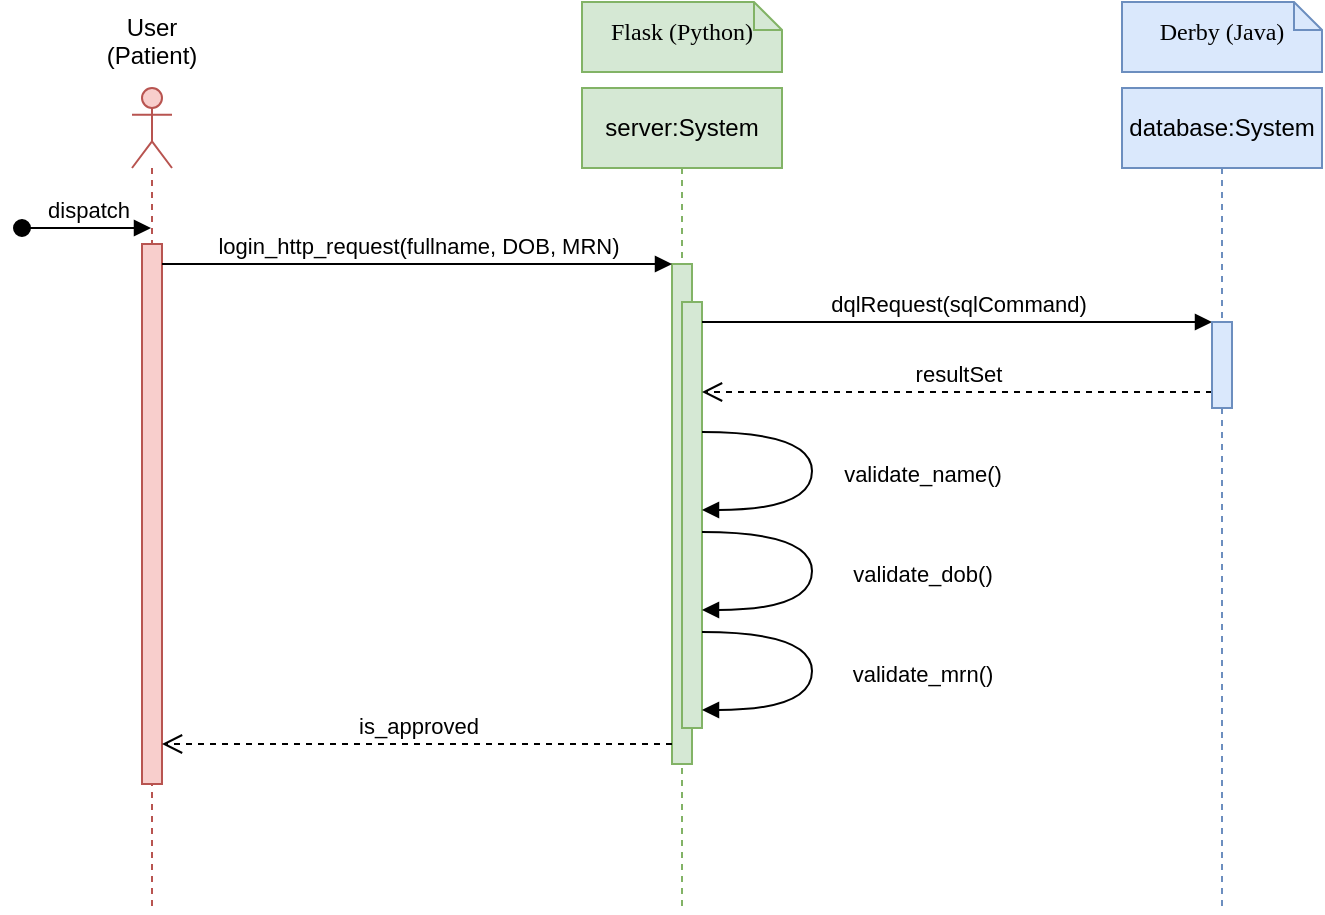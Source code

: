 <mxfile version="21.2.8" type="device" pages="7">
  <diagram id="H-1Py7XRsx3T6erdzQ7b" name="UC01">
    <mxGraphModel dx="780" dy="542" grid="1" gridSize="10" guides="1" tooltips="1" connect="1" arrows="1" fold="1" page="1" pageScale="1" pageWidth="850" pageHeight="1100" math="0" shadow="0">
      <root>
        <mxCell id="0" />
        <mxCell id="1" parent="0" />
        <mxCell id="uDMcyL-JOz_QKE7oqSHr-1" value="User (Patient)&lt;br&gt;&lt;br&gt;&lt;br&gt;&lt;br&gt;&lt;br&gt;&lt;br&gt;&lt;br&gt;" style="shape=umlLifeline;perimeter=lifelinePerimeter;whiteSpace=wrap;html=1;container=1;dropTarget=0;collapsible=0;recursiveResize=0;outlineConnect=0;portConstraint=eastwest;newEdgeStyle={&quot;edgeStyle&quot;:&quot;elbowEdgeStyle&quot;,&quot;elbow&quot;:&quot;vertical&quot;,&quot;curved&quot;:0,&quot;rounded&quot;:0};participant=umlActor;fillColor=#f8cecc;strokeColor=#b85450;" parent="1" vertex="1">
          <mxGeometry x="165" y="58" width="20" height="412" as="geometry" />
        </mxCell>
        <mxCell id="U881UoZLtd6_0i6ytKhi-4" value="server:System" style="shape=umlLifeline;perimeter=lifelinePerimeter;whiteSpace=wrap;html=1;container=0;dropTarget=0;collapsible=0;recursiveResize=0;outlineConnect=0;portConstraint=eastwest;newEdgeStyle={&quot;edgeStyle&quot;:&quot;elbowEdgeStyle&quot;,&quot;elbow&quot;:&quot;vertical&quot;,&quot;curved&quot;:0,&quot;rounded&quot;:0};fillColor=#d5e8d4;strokeColor=#82b366;" parent="1" vertex="1">
          <mxGeometry x="390" y="58" width="100" height="412" as="geometry" />
        </mxCell>
        <mxCell id="Dw49J_-2VrChUhaL1Y4d-1" value="" style="html=1;points=[];perimeter=orthogonalPerimeter;outlineConnect=0;targetShapes=umlLifeline;portConstraint=eastwest;newEdgeStyle={&quot;edgeStyle&quot;:&quot;elbowEdgeStyle&quot;,&quot;elbow&quot;:&quot;vertical&quot;,&quot;curved&quot;:0,&quot;rounded&quot;:0};fillColor=#f8cecc;strokeColor=#b85450;" parent="U881UoZLtd6_0i6ytKhi-4" vertex="1">
          <mxGeometry x="-220" y="78" width="10" height="270" as="geometry" />
        </mxCell>
        <mxCell id="Dw49J_-2VrChUhaL1Y4d-2" value="" style="html=1;points=[];perimeter=orthogonalPerimeter;outlineConnect=0;targetShapes=umlLifeline;portConstraint=eastwest;newEdgeStyle={&quot;edgeStyle&quot;:&quot;elbowEdgeStyle&quot;,&quot;elbow&quot;:&quot;vertical&quot;,&quot;curved&quot;:0,&quot;rounded&quot;:0};fillColor=#d5e8d4;strokeColor=#82b366;" parent="U881UoZLtd6_0i6ytKhi-4" vertex="1">
          <mxGeometry x="45" y="88" width="10" height="250" as="geometry" />
        </mxCell>
        <mxCell id="Dw49J_-2VrChUhaL1Y4d-3" value="login_http_request(fullname, DOB, MRN)" style="html=1;verticalAlign=bottom;endArrow=block;edgeStyle=elbowEdgeStyle;elbow=vertical;curved=0;rounded=0;" parent="U881UoZLtd6_0i6ytKhi-4" source="Dw49J_-2VrChUhaL1Y4d-1" target="Dw49J_-2VrChUhaL1Y4d-2" edge="1">
          <mxGeometry relative="1" as="geometry">
            <mxPoint x="-25" y="98" as="sourcePoint" />
            <Array as="points">
              <mxPoint x="-40" y="88" />
            </Array>
          </mxGeometry>
        </mxCell>
        <mxCell id="Dw49J_-2VrChUhaL1Y4d-4" value="is_approved" style="html=1;verticalAlign=bottom;endArrow=open;dashed=1;endSize=8;edgeStyle=elbowEdgeStyle;elbow=vertical;curved=0;rounded=0;" parent="U881UoZLtd6_0i6ytKhi-4" source="Dw49J_-2VrChUhaL1Y4d-2" target="Dw49J_-2VrChUhaL1Y4d-1" edge="1">
          <mxGeometry relative="1" as="geometry">
            <mxPoint x="-125" y="328" as="targetPoint" />
            <Array as="points">
              <mxPoint x="-30" y="328" />
            </Array>
            <mxPoint x="45" y="328" as="sourcePoint" />
          </mxGeometry>
        </mxCell>
        <mxCell id="Gd-6CiGiwH-IXDuMi5-q-1" value="" style="html=1;points=[];perimeter=orthogonalPerimeter;outlineConnect=0;targetShapes=umlLifeline;portConstraint=eastwest;newEdgeStyle={&quot;edgeStyle&quot;:&quot;elbowEdgeStyle&quot;,&quot;elbow&quot;:&quot;vertical&quot;,&quot;curved&quot;:0,&quot;rounded&quot;:0};fillColor=#d5e8d4;strokeColor=#82b366;" parent="U881UoZLtd6_0i6ytKhi-4" vertex="1">
          <mxGeometry x="50" y="107" width="10" height="213" as="geometry" />
        </mxCell>
        <mxCell id="Gd-6CiGiwH-IXDuMi5-q-3" value="dqlRequest(sqlCommand)" style="html=1;verticalAlign=bottom;endArrow=block;edgeStyle=elbowEdgeStyle;elbow=vertical;curved=0;rounded=0;" parent="U881UoZLtd6_0i6ytKhi-4" source="Gd-6CiGiwH-IXDuMi5-q-1" target="Gd-6CiGiwH-IXDuMi5-q-2" edge="1">
          <mxGeometry relative="1" as="geometry">
            <mxPoint x="160" y="127" as="sourcePoint" />
            <Array as="points">
              <mxPoint x="145" y="117" />
            </Array>
          </mxGeometry>
        </mxCell>
        <mxCell id="Gd-6CiGiwH-IXDuMi5-q-4" value="resultSet" style="html=1;verticalAlign=bottom;endArrow=open;dashed=1;endSize=8;edgeStyle=elbowEdgeStyle;elbow=vertical;curved=0;rounded=0;" parent="U881UoZLtd6_0i6ytKhi-4" source="Gd-6CiGiwH-IXDuMi5-q-2" target="Gd-6CiGiwH-IXDuMi5-q-1" edge="1">
          <mxGeometry relative="1" as="geometry">
            <mxPoint x="160" y="202" as="targetPoint" />
            <Array as="points">
              <mxPoint x="200" y="152" />
              <mxPoint x="200" y="162" />
              <mxPoint x="155" y="277" />
            </Array>
          </mxGeometry>
        </mxCell>
        <mxCell id="c7M3dznYY2khN8pv2U1J-1" value="&lt;font style=&quot;font-size: 11px;&quot; face=&quot;Helvetica&quot;&gt;validate_name()&lt;/font&gt;" style="html=1;verticalAlign=bottom;endArrow=block;labelBackgroundColor=none;fontFamily=Verdana;fontSize=12;elbow=vertical;edgeStyle=orthogonalEdgeStyle;curved=1;" parent="U881UoZLtd6_0i6ytKhi-4" source="Gd-6CiGiwH-IXDuMi5-q-1" target="Gd-6CiGiwH-IXDuMi5-q-1" edge="1">
          <mxGeometry x="0.141" y="55" relative="1" as="geometry">
            <mxPoint x="66" y="172.02" as="sourcePoint" />
            <mxPoint x="60" y="211.02" as="targetPoint" />
            <Array as="points">
              <mxPoint x="115" y="172" />
              <mxPoint x="115" y="211" />
            </Array>
            <mxPoint as="offset" />
          </mxGeometry>
        </mxCell>
        <mxCell id="NwNS3pihCrMVtoOv3V1y-1" value="&lt;font style=&quot;font-size: 11px;&quot; face=&quot;Helvetica&quot;&gt;validate_dob()&lt;/font&gt;" style="html=1;verticalAlign=bottom;endArrow=block;labelBackgroundColor=none;fontFamily=Verdana;fontSize=12;elbow=vertical;edgeStyle=orthogonalEdgeStyle;curved=1;" parent="U881UoZLtd6_0i6ytKhi-4" source="Gd-6CiGiwH-IXDuMi5-q-1" target="Gd-6CiGiwH-IXDuMi5-q-1" edge="1">
          <mxGeometry x="0.141" y="55" relative="1" as="geometry">
            <mxPoint x="60" y="222" as="sourcePoint" />
            <mxPoint x="60" y="261" as="targetPoint" />
            <Array as="points">
              <mxPoint x="115" y="222" />
              <mxPoint x="115" y="261" />
            </Array>
            <mxPoint as="offset" />
          </mxGeometry>
        </mxCell>
        <mxCell id="NwNS3pihCrMVtoOv3V1y-2" value="&lt;font style=&quot;font-size: 11px;&quot; face=&quot;Helvetica&quot;&gt;validate_mrn()&lt;/font&gt;" style="html=1;verticalAlign=bottom;endArrow=block;labelBackgroundColor=none;fontFamily=Verdana;fontSize=12;elbow=vertical;edgeStyle=orthogonalEdgeStyle;curved=1;" parent="U881UoZLtd6_0i6ytKhi-4" source="Gd-6CiGiwH-IXDuMi5-q-1" target="Gd-6CiGiwH-IXDuMi5-q-1" edge="1">
          <mxGeometry x="0.141" y="55" relative="1" as="geometry">
            <mxPoint x="60" y="272" as="sourcePoint" />
            <mxPoint x="60" y="311" as="targetPoint" />
            <Array as="points">
              <mxPoint x="115" y="272" />
              <mxPoint x="115" y="311" />
            </Array>
            <mxPoint as="offset" />
          </mxGeometry>
        </mxCell>
        <mxCell id="U881UoZLtd6_0i6ytKhi-5" value="database:System" style="shape=umlLifeline;perimeter=lifelinePerimeter;whiteSpace=wrap;html=1;container=0;dropTarget=0;collapsible=0;recursiveResize=0;outlineConnect=0;portConstraint=eastwest;newEdgeStyle={&quot;edgeStyle&quot;:&quot;elbowEdgeStyle&quot;,&quot;elbow&quot;:&quot;vertical&quot;,&quot;curved&quot;:0,&quot;rounded&quot;:0};fillColor=#dae8fc;strokeColor=#6c8ebf;" parent="1" vertex="1">
          <mxGeometry x="660" y="58" width="100" height="412" as="geometry" />
        </mxCell>
        <mxCell id="Gd-6CiGiwH-IXDuMi5-q-2" value="" style="html=1;points=[];perimeter=orthogonalPerimeter;outlineConnect=0;targetShapes=umlLifeline;portConstraint=eastwest;newEdgeStyle={&quot;edgeStyle&quot;:&quot;elbowEdgeStyle&quot;,&quot;elbow&quot;:&quot;vertical&quot;,&quot;curved&quot;:0,&quot;rounded&quot;:0};fillColor=#dae8fc;strokeColor=#6c8ebf;" parent="U881UoZLtd6_0i6ytKhi-5" vertex="1">
          <mxGeometry x="45" y="117" width="10" height="43" as="geometry" />
        </mxCell>
        <mxCell id="U881UoZLtd6_0i6ytKhi-9" value="Flask (Python)" style="shape=note;whiteSpace=wrap;html=1;size=14;verticalAlign=middle;align=center;spacingTop=-6;rounded=0;shadow=0;comic=0;labelBackgroundColor=none;strokeWidth=1;fontFamily=Verdana;fontSize=12;fillColor=#d5e8d4;strokeColor=#82b366;" parent="1" vertex="1">
          <mxGeometry x="390" y="15" width="100" height="35" as="geometry" />
        </mxCell>
        <mxCell id="U881UoZLtd6_0i6ytKhi-10" value="Derby (Java)" style="shape=note;whiteSpace=wrap;html=1;size=14;verticalAlign=middle;align=center;spacingTop=-6;rounded=0;shadow=0;comic=0;labelBackgroundColor=none;strokeWidth=1;fontFamily=Verdana;fontSize=12;fillColor=#dae8fc;strokeColor=#6c8ebf;" parent="1" vertex="1">
          <mxGeometry x="660" y="15" width="100" height="35" as="geometry" />
        </mxCell>
        <mxCell id="uDMcyL-JOz_QKE7oqSHr-2" value="dispatch" style="html=1;verticalAlign=bottom;startArrow=oval;endArrow=block;startSize=8;edgeStyle=elbowEdgeStyle;elbow=vertical;curved=0;rounded=0;" parent="1" target="uDMcyL-JOz_QKE7oqSHr-1" edge="1">
          <mxGeometry relative="1" as="geometry">
            <mxPoint x="110" y="128" as="sourcePoint" />
            <mxPoint x="170" y="128.167" as="targetPoint" />
          </mxGeometry>
        </mxCell>
      </root>
    </mxGraphModel>
  </diagram>
  <diagram id="ScUICS8GMHTqUvva9LYt" name="UC02">
    <mxGraphModel dx="780" dy="542" grid="1" gridSize="10" guides="1" tooltips="1" connect="1" arrows="1" fold="1" page="1" pageScale="1" pageWidth="850" pageHeight="1100" math="0" shadow="0">
      <root>
        <mxCell id="0" />
        <mxCell id="1" parent="0" />
        <mxCell id="QrJOhN6PXgwwRK3pMu0G-1" value="server:System" style="shape=umlLifeline;perimeter=lifelinePerimeter;whiteSpace=wrap;html=1;container=0;dropTarget=0;collapsible=0;recursiveResize=0;outlineConnect=0;portConstraint=eastwest;newEdgeStyle={&quot;edgeStyle&quot;:&quot;elbowEdgeStyle&quot;,&quot;elbow&quot;:&quot;vertical&quot;,&quot;curved&quot;:0,&quot;rounded&quot;:0};fillColor=#d5e8d4;strokeColor=#82b366;" parent="1" vertex="1">
          <mxGeometry x="390" y="58" width="100" height="502" as="geometry" />
        </mxCell>
        <mxCell id="GG6_dWjNMdAMwGGTtuoB-2" value="" style="html=1;points=[];perimeter=orthogonalPerimeter;outlineConnect=0;targetShapes=umlLifeline;portConstraint=eastwest;newEdgeStyle={&quot;edgeStyle&quot;:&quot;elbowEdgeStyle&quot;,&quot;elbow&quot;:&quot;vertical&quot;,&quot;curved&quot;:0,&quot;rounded&quot;:0};fillColor=#d5e8d4;strokeColor=#82b366;" parent="QrJOhN6PXgwwRK3pMu0G-1" vertex="1">
          <mxGeometry x="45" y="82" width="10" height="140" as="geometry" />
        </mxCell>
        <mxCell id="GG6_dWjNMdAMwGGTtuoB-5" value="" style="html=1;points=[];perimeter=orthogonalPerimeter;outlineConnect=0;targetShapes=umlLifeline;portConstraint=eastwest;newEdgeStyle={&quot;edgeStyle&quot;:&quot;elbowEdgeStyle&quot;,&quot;elbow&quot;:&quot;vertical&quot;,&quot;curved&quot;:0,&quot;rounded&quot;:0};fillColor=#d5e8d4;strokeColor=#82b366;" parent="QrJOhN6PXgwwRK3pMu0G-1" vertex="1">
          <mxGeometry x="50" y="102" width="10" height="80" as="geometry" />
        </mxCell>
        <mxCell id="QRoWyeLPhDTmde_AjcbL-2" value="" style="html=1;points=[];perimeter=orthogonalPerimeter;outlineConnect=0;targetShapes=umlLifeline;portConstraint=eastwest;newEdgeStyle={&quot;edgeStyle&quot;:&quot;elbowEdgeStyle&quot;,&quot;elbow&quot;:&quot;vertical&quot;,&quot;curved&quot;:0,&quot;rounded&quot;:0};fillColor=#d5e8d4;strokeColor=#82b366;" parent="QrJOhN6PXgwwRK3pMu0G-1" vertex="1">
          <mxGeometry x="45" y="252" width="10" height="60" as="geometry" />
        </mxCell>
        <mxCell id="QRoWyeLPhDTmde_AjcbL-30" value="" style="html=1;points=[];perimeter=orthogonalPerimeter;outlineConnect=0;targetShapes=umlLifeline;portConstraint=eastwest;newEdgeStyle={&quot;edgeStyle&quot;:&quot;elbowEdgeStyle&quot;,&quot;elbow&quot;:&quot;vertical&quot;,&quot;curved&quot;:0,&quot;rounded&quot;:0};fillColor=#d5e8d4;strokeColor=#82b366;" parent="QrJOhN6PXgwwRK3pMu0G-1" vertex="1">
          <mxGeometry x="45" y="342" width="10" height="60" as="geometry" />
        </mxCell>
        <mxCell id="QRoWyeLPhDTmde_AjcbL-31" value="" style="html=1;points=[];perimeter=orthogonalPerimeter;outlineConnect=0;targetShapes=umlLifeline;portConstraint=eastwest;newEdgeStyle={&quot;edgeStyle&quot;:&quot;elbowEdgeStyle&quot;,&quot;elbow&quot;:&quot;vertical&quot;,&quot;curved&quot;:0,&quot;rounded&quot;:0};fillColor=#d5e8d4;strokeColor=#82b366;" parent="QrJOhN6PXgwwRK3pMu0G-1" vertex="1">
          <mxGeometry x="50" y="348" width="10" height="48" as="geometry" />
        </mxCell>
        <mxCell id="QrJOhN6PXgwwRK3pMu0G-12" value="Flask (Python)" style="shape=note;whiteSpace=wrap;html=1;size=14;verticalAlign=middle;align=center;spacingTop=-6;rounded=0;shadow=0;comic=0;labelBackgroundColor=none;strokeWidth=1;fontFamily=Verdana;fontSize=12;fillColor=#d5e8d4;strokeColor=#82b366;" parent="1" vertex="1">
          <mxGeometry x="390" y="15" width="100" height="35" as="geometry" />
        </mxCell>
        <mxCell id="fy0rL0cQUCsSlUpnCCL7-1" value="database:System" style="shape=umlLifeline;perimeter=lifelinePerimeter;whiteSpace=wrap;html=1;container=0;dropTarget=0;collapsible=0;recursiveResize=0;outlineConnect=0;portConstraint=eastwest;newEdgeStyle={&quot;edgeStyle&quot;:&quot;elbowEdgeStyle&quot;,&quot;elbow&quot;:&quot;vertical&quot;,&quot;curved&quot;:0,&quot;rounded&quot;:0};fillColor=#dae8fc;strokeColor=#6c8ebf;" parent="1" vertex="1">
          <mxGeometry x="660" y="58" width="100" height="502" as="geometry" />
        </mxCell>
        <mxCell id="GG6_dWjNMdAMwGGTtuoB-6" value="" style="html=1;points=[];perimeter=orthogonalPerimeter;outlineConnect=0;targetShapes=umlLifeline;portConstraint=eastwest;newEdgeStyle={&quot;edgeStyle&quot;:&quot;elbowEdgeStyle&quot;,&quot;elbow&quot;:&quot;vertical&quot;,&quot;curved&quot;:0,&quot;rounded&quot;:0};fillColor=#dae8fc;strokeColor=#6c8ebf;" parent="fy0rL0cQUCsSlUpnCCL7-1" vertex="1">
          <mxGeometry x="45" y="112" width="10" height="60" as="geometry" />
        </mxCell>
        <mxCell id="QRoWyeLPhDTmde_AjcbL-9" value="" style="html=1;points=[];perimeter=orthogonalPerimeter;outlineConnect=0;targetShapes=umlLifeline;portConstraint=eastwest;newEdgeStyle={&quot;edgeStyle&quot;:&quot;elbowEdgeStyle&quot;,&quot;elbow&quot;:&quot;vertical&quot;,&quot;curved&quot;:0,&quot;rounded&quot;:0};fillColor=#d5e8d4;strokeColor=#82b366;" parent="fy0rL0cQUCsSlUpnCCL7-1" vertex="1">
          <mxGeometry x="-220" y="259" width="10" height="48" as="geometry" />
        </mxCell>
        <mxCell id="QRoWyeLPhDTmde_AjcbL-10" value="" style="html=1;points=[];perimeter=orthogonalPerimeter;outlineConnect=0;targetShapes=umlLifeline;portConstraint=eastwest;newEdgeStyle={&quot;edgeStyle&quot;:&quot;elbowEdgeStyle&quot;,&quot;elbow&quot;:&quot;vertical&quot;,&quot;curved&quot;:0,&quot;rounded&quot;:0};fillColor=#dae8fc;strokeColor=#6c8ebf;" parent="fy0rL0cQUCsSlUpnCCL7-1" vertex="1">
          <mxGeometry x="45" y="262" width="10" height="28" as="geometry" />
        </mxCell>
        <mxCell id="QRoWyeLPhDTmde_AjcbL-11" value="dmlRequest(weight)" style="html=1;verticalAlign=bottom;endArrow=block;edgeStyle=elbowEdgeStyle;elbow=vertical;curved=0;rounded=0;" parent="fy0rL0cQUCsSlUpnCCL7-1" source="QRoWyeLPhDTmde_AjcbL-9" edge="1">
          <mxGeometry relative="1" as="geometry">
            <mxPoint x="-70" y="199" as="sourcePoint" />
            <Array as="points">
              <mxPoint x="-39" y="269" />
              <mxPoint x="-85" y="189" />
            </Array>
            <mxPoint x="45" y="269" as="targetPoint" />
          </mxGeometry>
        </mxCell>
        <mxCell id="QRoWyeLPhDTmde_AjcbL-12" value="is_valid" style="html=1;verticalAlign=bottom;endArrow=open;dashed=1;endSize=8;edgeStyle=elbowEdgeStyle;elbow=vertical;curved=0;rounded=0;" parent="fy0rL0cQUCsSlUpnCCL7-1" target="QRoWyeLPhDTmde_AjcbL-9" edge="1">
          <mxGeometry relative="1" as="geometry">
            <mxPoint x="-170" y="319" as="targetPoint" />
            <Array as="points">
              <mxPoint x="-60" y="289" />
              <mxPoint x="-75" y="319" />
            </Array>
            <mxPoint x="45" y="289" as="sourcePoint" />
          </mxGeometry>
        </mxCell>
        <mxCell id="QRoWyeLPhDTmde_AjcbL-32" value="" style="html=1;points=[];perimeter=orthogonalPerimeter;outlineConnect=0;targetShapes=umlLifeline;portConstraint=eastwest;newEdgeStyle={&quot;edgeStyle&quot;:&quot;elbowEdgeStyle&quot;,&quot;elbow&quot;:&quot;vertical&quot;,&quot;curved&quot;:0,&quot;rounded&quot;:0};fillColor=#dae8fc;strokeColor=#6c8ebf;" parent="fy0rL0cQUCsSlUpnCCL7-1" vertex="1">
          <mxGeometry x="45" y="348" width="10" height="28" as="geometry" />
        </mxCell>
        <mxCell id="fy0rL0cQUCsSlUpnCCL7-3" value="Derby (Java)" style="shape=note;whiteSpace=wrap;html=1;size=14;verticalAlign=middle;align=center;spacingTop=-6;rounded=0;shadow=0;comic=0;labelBackgroundColor=none;strokeWidth=1;fontFamily=Verdana;fontSize=12;fillColor=#dae8fc;strokeColor=#6c8ebf;" parent="1" vertex="1">
          <mxGeometry x="660" y="15" width="100" height="35" as="geometry" />
        </mxCell>
        <mxCell id="GG6_dWjNMdAMwGGTtuoB-3" value="access_info()" style="html=1;verticalAlign=bottom;endArrow=block;edgeStyle=elbowEdgeStyle;elbow=vertical;curved=0;rounded=0;" parent="1" source="GG6_dWjNMdAMwGGTtuoB-1" target="GG6_dWjNMdAMwGGTtuoB-2" edge="1">
          <mxGeometry relative="1" as="geometry">
            <mxPoint x="310" y="150" as="sourcePoint" />
            <Array as="points">
              <mxPoint x="295" y="140" />
            </Array>
          </mxGeometry>
        </mxCell>
        <mxCell id="GG6_dWjNMdAMwGGTtuoB-4" value="health_info" style="html=1;verticalAlign=bottom;endArrow=open;dashed=1;endSize=8;edgeStyle=elbowEdgeStyle;elbow=vertical;curved=0;rounded=0;" parent="1" source="GG6_dWjNMdAMwGGTtuoB-2" target="GG6_dWjNMdAMwGGTtuoB-1" edge="1">
          <mxGeometry relative="1" as="geometry">
            <mxPoint x="210" y="270" as="targetPoint" />
            <Array as="points">
              <mxPoint x="305" y="270" />
            </Array>
            <mxPoint x="380" y="270" as="sourcePoint" />
          </mxGeometry>
        </mxCell>
        <mxCell id="GG6_dWjNMdAMwGGTtuoB-7" value="dqlRequest(sqlCommand)" style="html=1;verticalAlign=bottom;endArrow=block;edgeStyle=elbowEdgeStyle;elbow=vertical;curved=0;rounded=0;" parent="1" source="GG6_dWjNMdAMwGGTtuoB-5" target="GG6_dWjNMdAMwGGTtuoB-6" edge="1">
          <mxGeometry relative="1" as="geometry">
            <mxPoint x="590" y="100" as="sourcePoint" />
            <Array as="points">
              <mxPoint x="621" y="170" />
              <mxPoint x="575" y="90" />
            </Array>
          </mxGeometry>
        </mxCell>
        <mxCell id="GG6_dWjNMdAMwGGTtuoB-8" value="resultSet" style="html=1;verticalAlign=bottom;endArrow=open;dashed=1;endSize=8;edgeStyle=elbowEdgeStyle;elbow=vertical;curved=0;rounded=0;" parent="1" source="GG6_dWjNMdAMwGGTtuoB-6" target="GG6_dWjNMdAMwGGTtuoB-5" edge="1">
          <mxGeometry relative="1" as="geometry">
            <mxPoint x="490" y="220" as="targetPoint" />
            <Array as="points">
              <mxPoint x="585" y="220" />
            </Array>
            <mxPoint x="660" y="220" as="sourcePoint" />
          </mxGeometry>
        </mxCell>
        <mxCell id="QRoWyeLPhDTmde_AjcbL-3" value="add_weight(weight)" style="html=1;verticalAlign=bottom;endArrow=block;edgeStyle=elbowEdgeStyle;elbow=vertical;curved=0;rounded=0;" parent="1" source="QRoWyeLPhDTmde_AjcbL-1" target="QRoWyeLPhDTmde_AjcbL-2" edge="1">
          <mxGeometry relative="1" as="geometry">
            <mxPoint x="320" y="240" as="sourcePoint" />
            <Array as="points">
              <mxPoint x="351" y="310" />
              <mxPoint x="305" y="230" />
            </Array>
          </mxGeometry>
        </mxCell>
        <mxCell id="QRoWyeLPhDTmde_AjcbL-4" value="is_valid" style="html=1;verticalAlign=bottom;endArrow=open;dashed=1;endSize=8;edgeStyle=elbowEdgeStyle;elbow=vertical;curved=0;rounded=0;" parent="1" source="QRoWyeLPhDTmde_AjcbL-2" target="QRoWyeLPhDTmde_AjcbL-1" edge="1">
          <mxGeometry relative="1" as="geometry">
            <mxPoint x="220" y="360" as="targetPoint" />
            <Array as="points">
              <mxPoint x="315" y="360" />
            </Array>
            <mxPoint x="390" y="360" as="sourcePoint" />
          </mxGeometry>
        </mxCell>
        <mxCell id="QRoWyeLPhDTmde_AjcbL-33" value="dmlRequest(blood)" style="html=1;verticalAlign=bottom;endArrow=block;edgeStyle=elbowEdgeStyle;elbow=vertical;curved=0;rounded=0;" parent="1" source="QRoWyeLPhDTmde_AjcbL-31" target="QRoWyeLPhDTmde_AjcbL-32" edge="1">
          <mxGeometry relative="1" as="geometry">
            <mxPoint x="645" y="347" as="sourcePoint" />
            <Array as="points">
              <mxPoint x="676" y="417" />
              <mxPoint x="630" y="337" />
            </Array>
            <mxPoint x="760" y="417" as="targetPoint" />
          </mxGeometry>
        </mxCell>
        <mxCell id="QRoWyeLPhDTmde_AjcbL-34" value="is_valid" style="html=1;verticalAlign=bottom;endArrow=open;dashed=1;endSize=8;edgeStyle=elbowEdgeStyle;elbow=vertical;curved=0;rounded=0;" parent="1" source="QRoWyeLPhDTmde_AjcbL-32" target="QRoWyeLPhDTmde_AjcbL-31" edge="1">
          <mxGeometry relative="1" as="geometry">
            <mxPoint x="545" y="467" as="targetPoint" />
            <Array as="points">
              <mxPoint x="655" y="437" />
              <mxPoint x="640" y="467" />
            </Array>
            <mxPoint x="760" y="437" as="sourcePoint" />
          </mxGeometry>
        </mxCell>
        <mxCell id="QRoWyeLPhDTmde_AjcbL-35" value="add_blood(blood)" style="html=1;verticalAlign=bottom;endArrow=block;edgeStyle=elbowEdgeStyle;elbow=vertical;curved=0;rounded=0;" parent="1" source="QRoWyeLPhDTmde_AjcbL-29" target="QRoWyeLPhDTmde_AjcbL-30" edge="1">
          <mxGeometry relative="1" as="geometry">
            <mxPoint x="375" y="330" as="sourcePoint" />
            <Array as="points">
              <mxPoint x="406" y="400" />
              <mxPoint x="360" y="320" />
            </Array>
          </mxGeometry>
        </mxCell>
        <mxCell id="QRoWyeLPhDTmde_AjcbL-36" value="is_valid" style="html=1;verticalAlign=bottom;endArrow=open;dashed=1;endSize=8;edgeStyle=elbowEdgeStyle;elbow=vertical;curved=0;rounded=0;" parent="1" source="QRoWyeLPhDTmde_AjcbL-30" target="QRoWyeLPhDTmde_AjcbL-29" edge="1">
          <mxGeometry relative="1" as="geometry">
            <mxPoint x="275" y="450" as="targetPoint" />
            <Array as="points">
              <mxPoint x="370" y="450" />
            </Array>
            <mxPoint x="445" y="450" as="sourcePoint" />
          </mxGeometry>
        </mxCell>
        <mxCell id="jChzivxkQSYLbWKIfrrR-4" value="repeat for leg_swell, abd_swell, and&amp;nbsp;user_questionnaire" style="shape=note;whiteSpace=wrap;html=1;size=0;verticalAlign=middle;align=center;spacingTop=-6;rounded=0;shadow=0;comic=0;labelBackgroundColor=none;strokeWidth=1;fontFamily=Verdana;fontSize=12;" parent="1" vertex="1">
          <mxGeometry x="470" y="460" width="160" height="70" as="geometry" />
        </mxCell>
        <mxCell id="7JfRq-msnhAQX4Z_UuSk-1" value="User (Patient)&lt;br&gt;&lt;br&gt;&lt;br&gt;&lt;br&gt;&lt;br&gt;&lt;br&gt;&lt;br&gt;" style="shape=umlLifeline;perimeter=lifelinePerimeter;whiteSpace=wrap;html=1;container=1;dropTarget=0;collapsible=0;recursiveResize=0;outlineConnect=0;portConstraint=eastwest;newEdgeStyle={&quot;edgeStyle&quot;:&quot;elbowEdgeStyle&quot;,&quot;elbow&quot;:&quot;vertical&quot;,&quot;curved&quot;:0,&quot;rounded&quot;:0};participant=umlActor;fillColor=#f8cecc;strokeColor=#b85450;" parent="1" vertex="1">
          <mxGeometry x="165" y="58" width="20" height="412" as="geometry" />
        </mxCell>
        <mxCell id="7JfRq-msnhAQX4Z_UuSk-2" value="dispatch" style="html=1;verticalAlign=bottom;startArrow=oval;endArrow=block;startSize=8;edgeStyle=elbowEdgeStyle;elbow=vertical;curved=0;rounded=0;" parent="1" edge="1">
          <mxGeometry relative="1" as="geometry">
            <mxPoint x="110" y="120" as="sourcePoint" />
            <mxPoint x="174.5" y="120.286" as="targetPoint" />
          </mxGeometry>
        </mxCell>
        <mxCell id="GG6_dWjNMdAMwGGTtuoB-1" value="" style="html=1;points=[];perimeter=orthogonalPerimeter;outlineConnect=0;targetShapes=umlLifeline;portConstraint=eastwest;newEdgeStyle={&quot;edgeStyle&quot;:&quot;elbowEdgeStyle&quot;,&quot;elbow&quot;:&quot;vertical&quot;,&quot;curved&quot;:0,&quot;rounded&quot;:0};fillColor=#f8cecc;strokeColor=#b85450;" parent="1" vertex="1">
          <mxGeometry x="170" y="130" width="10" height="160" as="geometry" />
        </mxCell>
        <mxCell id="QRoWyeLPhDTmde_AjcbL-1" value="" style="html=1;points=[];perimeter=orthogonalPerimeter;outlineConnect=0;targetShapes=umlLifeline;portConstraint=eastwest;newEdgeStyle={&quot;edgeStyle&quot;:&quot;elbowEdgeStyle&quot;,&quot;elbow&quot;:&quot;vertical&quot;,&quot;curved&quot;:0,&quot;rounded&quot;:0};fillColor=#f8cecc;strokeColor=#b85450;" parent="1" vertex="1">
          <mxGeometry x="170" y="300" width="10" height="80" as="geometry" />
        </mxCell>
        <mxCell id="QRoWyeLPhDTmde_AjcbL-29" value="" style="html=1;points=[];perimeter=orthogonalPerimeter;outlineConnect=0;targetShapes=umlLifeline;portConstraint=eastwest;newEdgeStyle={&quot;edgeStyle&quot;:&quot;elbowEdgeStyle&quot;,&quot;elbow&quot;:&quot;vertical&quot;,&quot;curved&quot;:0,&quot;rounded&quot;:0};fillColor=#f8cecc;strokeColor=#b85450;" parent="1" vertex="1">
          <mxGeometry x="170" y="390" width="10" height="80" as="geometry" />
        </mxCell>
      </root>
    </mxGraphModel>
  </diagram>
  <diagram id="mO8N-adeyMwsGuAOZSmy" name="UC03">
    <mxGraphModel dx="780" dy="542" grid="1" gridSize="10" guides="1" tooltips="1" connect="1" arrows="1" fold="1" page="1" pageScale="1" pageWidth="850" pageHeight="1100" math="0" shadow="0">
      <root>
        <mxCell id="0" />
        <mxCell id="1" parent="0" />
        <mxCell id="DHYa7iHprH-zQZNzjpBd-4" value="server:System" style="shape=umlLifeline;perimeter=lifelinePerimeter;whiteSpace=wrap;html=1;container=0;dropTarget=0;collapsible=0;recursiveResize=0;outlineConnect=0;portConstraint=eastwest;newEdgeStyle={&quot;edgeStyle&quot;:&quot;elbowEdgeStyle&quot;,&quot;elbow&quot;:&quot;vertical&quot;,&quot;curved&quot;:0,&quot;rounded&quot;:0};fillColor=#d5e8d4;strokeColor=#82b366;" parent="1" vertex="1">
          <mxGeometry x="390" y="58" width="100" height="412" as="geometry" />
        </mxCell>
        <mxCell id="DHYa7iHprH-zQZNzjpBd-5" value="Flask (Python)" style="shape=note;whiteSpace=wrap;html=1;size=14;verticalAlign=middle;align=center;spacingTop=-6;rounded=0;shadow=0;comic=0;labelBackgroundColor=none;strokeWidth=1;fontFamily=Verdana;fontSize=12;fillColor=#d5e8d4;strokeColor=#82b366;" parent="1" vertex="1">
          <mxGeometry x="390" y="15" width="100" height="35" as="geometry" />
        </mxCell>
        <mxCell id="DHYa7iHprH-zQZNzjpBd-6" value="database:System" style="shape=umlLifeline;perimeter=lifelinePerimeter;whiteSpace=wrap;html=1;container=0;dropTarget=0;collapsible=0;recursiveResize=0;outlineConnect=0;portConstraint=eastwest;newEdgeStyle={&quot;edgeStyle&quot;:&quot;elbowEdgeStyle&quot;,&quot;elbow&quot;:&quot;vertical&quot;,&quot;curved&quot;:0,&quot;rounded&quot;:0};fillColor=#dae8fc;strokeColor=#6c8ebf;" parent="1" vertex="1">
          <mxGeometry x="660" y="58" width="100" height="412" as="geometry" />
        </mxCell>
        <mxCell id="DHYa7iHprH-zQZNzjpBd-7" value="Derby (Java)" style="shape=note;whiteSpace=wrap;html=1;size=14;verticalAlign=middle;align=center;spacingTop=-6;rounded=0;shadow=0;comic=0;labelBackgroundColor=none;strokeWidth=1;fontFamily=Verdana;fontSize=12;fillColor=#dae8fc;strokeColor=#6c8ebf;" parent="1" vertex="1">
          <mxGeometry x="660" y="15" width="100" height="35" as="geometry" />
        </mxCell>
        <mxCell id="km5ClW39wsW_fPUez-ZU-1" value="" style="html=1;points=[];perimeter=orthogonalPerimeter;outlineConnect=0;targetShapes=umlLifeline;portConstraint=eastwest;newEdgeStyle={&quot;edgeStyle&quot;:&quot;elbowEdgeStyle&quot;,&quot;elbow&quot;:&quot;vertical&quot;,&quot;curved&quot;:0,&quot;rounded&quot;:0};fillColor=#f8cecc;strokeColor=#b85450;" parent="1" vertex="1">
          <mxGeometry x="170" y="130" width="10" height="240" as="geometry" />
        </mxCell>
        <mxCell id="km5ClW39wsW_fPUez-ZU-2" value="" style="html=1;points=[];perimeter=orthogonalPerimeter;outlineConnect=0;targetShapes=umlLifeline;portConstraint=eastwest;newEdgeStyle={&quot;edgeStyle&quot;:&quot;elbowEdgeStyle&quot;,&quot;elbow&quot;:&quot;vertical&quot;,&quot;curved&quot;:0,&quot;rounded&quot;:0};fillColor=#d5e8d4;strokeColor=#82b366;" parent="1" vertex="1">
          <mxGeometry x="435" y="140" width="10" height="140" as="geometry" />
        </mxCell>
        <mxCell id="km5ClW39wsW_fPUez-ZU-3" value="" style="html=1;points=[];perimeter=orthogonalPerimeter;outlineConnect=0;targetShapes=umlLifeline;portConstraint=eastwest;newEdgeStyle={&quot;edgeStyle&quot;:&quot;elbowEdgeStyle&quot;,&quot;elbow&quot;:&quot;vertical&quot;,&quot;curved&quot;:0,&quot;rounded&quot;:0};fillColor=#d5e8d4;strokeColor=#82b366;" parent="1" vertex="1">
          <mxGeometry x="440" y="160" width="10" height="80" as="geometry" />
        </mxCell>
        <mxCell id="km5ClW39wsW_fPUez-ZU-4" value="" style="html=1;points=[];perimeter=orthogonalPerimeter;outlineConnect=0;targetShapes=umlLifeline;portConstraint=eastwest;newEdgeStyle={&quot;edgeStyle&quot;:&quot;elbowEdgeStyle&quot;,&quot;elbow&quot;:&quot;vertical&quot;,&quot;curved&quot;:0,&quot;rounded&quot;:0};fillColor=#dae8fc;strokeColor=#6c8ebf;" parent="1" vertex="1">
          <mxGeometry x="705" y="170" width="10" height="60" as="geometry" />
        </mxCell>
        <mxCell id="km5ClW39wsW_fPUez-ZU-5" value="request_notification()" style="html=1;verticalAlign=bottom;endArrow=block;edgeStyle=elbowEdgeStyle;elbow=vertical;curved=0;rounded=0;" parent="1" source="km5ClW39wsW_fPUez-ZU-1" target="km5ClW39wsW_fPUez-ZU-2" edge="1">
          <mxGeometry relative="1" as="geometry">
            <mxPoint x="310" y="150" as="sourcePoint" />
            <Array as="points">
              <mxPoint x="295" y="140" />
            </Array>
          </mxGeometry>
        </mxCell>
        <mxCell id="km5ClW39wsW_fPUez-ZU-6" value="notification_message" style="html=1;verticalAlign=bottom;endArrow=open;dashed=1;endSize=8;edgeStyle=elbowEdgeStyle;elbow=vertical;curved=0;rounded=0;" parent="1" source="km5ClW39wsW_fPUez-ZU-2" target="km5ClW39wsW_fPUez-ZU-1" edge="1">
          <mxGeometry relative="1" as="geometry">
            <mxPoint x="210" y="270" as="targetPoint" />
            <Array as="points">
              <mxPoint x="305" y="270" />
            </Array>
            <mxPoint x="380" y="270" as="sourcePoint" />
          </mxGeometry>
        </mxCell>
        <mxCell id="km5ClW39wsW_fPUez-ZU-7" value="dqlRequest(sqlCommand)" style="html=1;verticalAlign=bottom;endArrow=block;edgeStyle=elbowEdgeStyle;elbow=vertical;curved=0;rounded=0;" parent="1" source="km5ClW39wsW_fPUez-ZU-3" target="km5ClW39wsW_fPUez-ZU-4" edge="1">
          <mxGeometry relative="1" as="geometry">
            <mxPoint x="590" y="100" as="sourcePoint" />
            <Array as="points">
              <mxPoint x="621" y="170" />
              <mxPoint x="575" y="90" />
            </Array>
          </mxGeometry>
        </mxCell>
        <mxCell id="km5ClW39wsW_fPUez-ZU-8" value="resultSet" style="html=1;verticalAlign=bottom;endArrow=open;dashed=1;endSize=8;edgeStyle=elbowEdgeStyle;elbow=vertical;curved=0;rounded=0;" parent="1" source="km5ClW39wsW_fPUez-ZU-4" target="km5ClW39wsW_fPUez-ZU-3" edge="1">
          <mxGeometry relative="1" as="geometry">
            <mxPoint x="490" y="220" as="targetPoint" />
            <Array as="points">
              <mxPoint x="585" y="220" />
            </Array>
            <mxPoint x="660" y="220" as="sourcePoint" />
          </mxGeometry>
        </mxCell>
        <mxCell id="9VErYM7KqS-rXhtEQweO-1" value="&lt;font style=&quot;font-size: 11px;&quot; face=&quot;Helvetica&quot;&gt;timelyReminder(notification_message)&lt;/font&gt;" style="html=1;verticalAlign=bottom;endArrow=block;labelBackgroundColor=none;fontFamily=Verdana;fontSize=12;elbow=vertical;edgeStyle=orthogonalEdgeStyle;curved=1;" parent="1" source="km5ClW39wsW_fPUez-ZU-1" target="km5ClW39wsW_fPUez-ZU-1" edge="1">
          <mxGeometry x="0.141" y="95" relative="1" as="geometry">
            <mxPoint x="186" y="290" as="sourcePoint" />
            <mxPoint x="180" y="329" as="targetPoint" />
            <Array as="points">
              <mxPoint x="235" y="290" />
              <mxPoint x="235" y="329" />
            </Array>
            <mxPoint as="offset" />
          </mxGeometry>
        </mxCell>
        <mxCell id="6nh-FnDELpVQ5mhhtC6r-3" value="User (Patient)&lt;br&gt;&lt;br&gt;&lt;br&gt;&lt;br&gt;&lt;br&gt;&lt;br&gt;&lt;br&gt;" style="shape=umlLifeline;perimeter=lifelinePerimeter;whiteSpace=wrap;html=1;container=1;dropTarget=0;collapsible=0;recursiveResize=0;outlineConnect=0;portConstraint=eastwest;newEdgeStyle={&quot;edgeStyle&quot;:&quot;elbowEdgeStyle&quot;,&quot;elbow&quot;:&quot;vertical&quot;,&quot;curved&quot;:0,&quot;rounded&quot;:0};participant=umlActor;fillColor=#f8cecc;strokeColor=#b85450;" parent="1" vertex="1">
          <mxGeometry x="165" y="58" width="20" height="412" as="geometry" />
        </mxCell>
        <mxCell id="6nh-FnDELpVQ5mhhtC6r-4" value="dispatch" style="html=1;verticalAlign=bottom;startArrow=oval;endArrow=block;startSize=8;edgeStyle=elbowEdgeStyle;elbow=vertical;curved=0;rounded=0;" parent="1" edge="1">
          <mxGeometry relative="1" as="geometry">
            <mxPoint x="110" y="122" as="sourcePoint" />
            <mxPoint x="174.5" y="122.069" as="targetPoint" />
          </mxGeometry>
        </mxCell>
      </root>
    </mxGraphModel>
  </diagram>
  <diagram id="0WYUKAPhgcSbZwp-dXyu" name="UC04">
    <mxGraphModel dx="780" dy="542" grid="1" gridSize="10" guides="1" tooltips="1" connect="1" arrows="1" fold="1" page="1" pageScale="1" pageWidth="850" pageHeight="1100" math="0" shadow="0">
      <root>
        <mxCell id="0" />
        <mxCell id="1" parent="0" />
        <mxCell id="Z3eHSwPnU5ronMircHbZ-3" value="User (Patient)&lt;br&gt;&lt;br&gt;&lt;br&gt;&lt;br&gt;&lt;br&gt;&lt;br&gt;&lt;br&gt;" style="shape=umlLifeline;perimeter=lifelinePerimeter;whiteSpace=wrap;html=1;container=1;dropTarget=0;collapsible=0;recursiveResize=0;outlineConnect=0;portConstraint=eastwest;newEdgeStyle={&quot;edgeStyle&quot;:&quot;elbowEdgeStyle&quot;,&quot;elbow&quot;:&quot;vertical&quot;,&quot;curved&quot;:0,&quot;rounded&quot;:0};participant=umlActor;fillColor=#f8cecc;strokeColor=#b85450;" parent="1" vertex="1">
          <mxGeometry x="165" y="50" width="20" height="412" as="geometry" />
        </mxCell>
        <mxCell id="Z3eHSwPnU5ronMircHbZ-4" value="dispatch" style="html=1;verticalAlign=bottom;startArrow=oval;endArrow=block;startSize=8;edgeStyle=elbowEdgeStyle;elbow=vertical;curved=0;rounded=0;" parent="1" target="Z3eHSwPnU5ronMircHbZ-3" edge="1">
          <mxGeometry relative="1" as="geometry">
            <mxPoint x="110" y="120" as="sourcePoint" />
            <mxPoint x="170" y="120.167" as="targetPoint" />
          </mxGeometry>
        </mxCell>
        <mxCell id="or-2Ja_l0h-b0HqNyVEi-4" value="server:System" style="shape=umlLifeline;perimeter=lifelinePerimeter;whiteSpace=wrap;html=1;container=0;dropTarget=0;collapsible=0;recursiveResize=0;outlineConnect=0;portConstraint=eastwest;newEdgeStyle={&quot;edgeStyle&quot;:&quot;elbowEdgeStyle&quot;,&quot;elbow&quot;:&quot;vertical&quot;,&quot;curved&quot;:0,&quot;rounded&quot;:0};fillColor=#d5e8d4;strokeColor=#82b366;" parent="1" vertex="1">
          <mxGeometry x="390" y="58" width="100" height="412" as="geometry" />
        </mxCell>
        <mxCell id="or-2Ja_l0h-b0HqNyVEi-5" value="Flask (Python)" style="shape=note;whiteSpace=wrap;html=1;size=14;verticalAlign=middle;align=center;spacingTop=-6;rounded=0;shadow=0;comic=0;labelBackgroundColor=none;strokeWidth=1;fontFamily=Verdana;fontSize=12;fillColor=#d5e8d4;strokeColor=#82b366;" parent="1" vertex="1">
          <mxGeometry x="390" y="15" width="100" height="35" as="geometry" />
        </mxCell>
        <mxCell id="or-2Ja_l0h-b0HqNyVEi-6" value="database:System" style="shape=umlLifeline;perimeter=lifelinePerimeter;whiteSpace=wrap;html=1;container=0;dropTarget=0;collapsible=0;recursiveResize=0;outlineConnect=0;portConstraint=eastwest;newEdgeStyle={&quot;edgeStyle&quot;:&quot;elbowEdgeStyle&quot;,&quot;elbow&quot;:&quot;vertical&quot;,&quot;curved&quot;:0,&quot;rounded&quot;:0};fillColor=#dae8fc;strokeColor=#6c8ebf;" parent="1" vertex="1">
          <mxGeometry x="660" y="58" width="100" height="412" as="geometry" />
        </mxCell>
        <mxCell id="or-2Ja_l0h-b0HqNyVEi-7" value="Derby (Java)" style="shape=note;whiteSpace=wrap;html=1;size=14;verticalAlign=middle;align=center;spacingTop=-6;rounded=0;shadow=0;comic=0;labelBackgroundColor=none;strokeWidth=1;fontFamily=Verdana;fontSize=12;fillColor=#dae8fc;strokeColor=#6c8ebf;" parent="1" vertex="1">
          <mxGeometry x="660" y="15" width="100" height="35" as="geometry" />
        </mxCell>
        <mxCell id="0AGfGATUuiC7yxe8J1sn-1" value="" style="html=1;points=[];perimeter=orthogonalPerimeter;outlineConnect=0;targetShapes=umlLifeline;portConstraint=eastwest;newEdgeStyle={&quot;edgeStyle&quot;:&quot;elbowEdgeStyle&quot;,&quot;elbow&quot;:&quot;vertical&quot;,&quot;curved&quot;:0,&quot;rounded&quot;:0};fillColor=#f8cecc;strokeColor=#b85450;" parent="1" vertex="1">
          <mxGeometry x="170" y="130" width="10" height="240" as="geometry" />
        </mxCell>
        <mxCell id="0AGfGATUuiC7yxe8J1sn-2" value="" style="html=1;points=[];perimeter=orthogonalPerimeter;outlineConnect=0;targetShapes=umlLifeline;portConstraint=eastwest;newEdgeStyle={&quot;edgeStyle&quot;:&quot;elbowEdgeStyle&quot;,&quot;elbow&quot;:&quot;vertical&quot;,&quot;curved&quot;:0,&quot;rounded&quot;:0};fillColor=#d5e8d4;strokeColor=#82b366;" parent="1" vertex="1">
          <mxGeometry x="435" y="140" width="10" height="140" as="geometry" />
        </mxCell>
        <mxCell id="0AGfGATUuiC7yxe8J1sn-3" value="" style="html=1;points=[];perimeter=orthogonalPerimeter;outlineConnect=0;targetShapes=umlLifeline;portConstraint=eastwest;newEdgeStyle={&quot;edgeStyle&quot;:&quot;elbowEdgeStyle&quot;,&quot;elbow&quot;:&quot;vertical&quot;,&quot;curved&quot;:0,&quot;rounded&quot;:0};fillColor=#d5e8d4;strokeColor=#82b366;" parent="1" vertex="1">
          <mxGeometry x="440" y="160" width="10" height="80" as="geometry" />
        </mxCell>
        <mxCell id="0AGfGATUuiC7yxe8J1sn-4" value="" style="html=1;points=[];perimeter=orthogonalPerimeter;outlineConnect=0;targetShapes=umlLifeline;portConstraint=eastwest;newEdgeStyle={&quot;edgeStyle&quot;:&quot;elbowEdgeStyle&quot;,&quot;elbow&quot;:&quot;vertical&quot;,&quot;curved&quot;:0,&quot;rounded&quot;:0};fillColor=#dae8fc;strokeColor=#6c8ebf;" parent="1" vertex="1">
          <mxGeometry x="705" y="170" width="10" height="60" as="geometry" />
        </mxCell>
        <mxCell id="0AGfGATUuiC7yxe8J1sn-5" value="get_health_info()" style="html=1;verticalAlign=bottom;endArrow=block;edgeStyle=elbowEdgeStyle;elbow=vertical;curved=0;rounded=0;" parent="1" source="0AGfGATUuiC7yxe8J1sn-1" target="0AGfGATUuiC7yxe8J1sn-2" edge="1">
          <mxGeometry relative="1" as="geometry">
            <mxPoint x="310" y="150" as="sourcePoint" />
            <Array as="points">
              <mxPoint x="295" y="140" />
            </Array>
          </mxGeometry>
        </mxCell>
        <mxCell id="0AGfGATUuiC7yxe8J1sn-6" value="notification_message" style="html=1;verticalAlign=bottom;endArrow=open;dashed=1;endSize=8;edgeStyle=elbowEdgeStyle;elbow=vertical;curved=0;rounded=0;" parent="1" source="0AGfGATUuiC7yxe8J1sn-2" target="0AGfGATUuiC7yxe8J1sn-1" edge="1">
          <mxGeometry relative="1" as="geometry">
            <mxPoint x="210" y="270" as="targetPoint" />
            <Array as="points">
              <mxPoint x="305" y="270" />
            </Array>
            <mxPoint x="380" y="270" as="sourcePoint" />
          </mxGeometry>
        </mxCell>
        <mxCell id="0AGfGATUuiC7yxe8J1sn-7" value="dqlRequest(sqlCommand)" style="html=1;verticalAlign=bottom;endArrow=block;edgeStyle=elbowEdgeStyle;elbow=vertical;curved=0;rounded=0;" parent="1" source="0AGfGATUuiC7yxe8J1sn-3" target="0AGfGATUuiC7yxe8J1sn-4" edge="1">
          <mxGeometry relative="1" as="geometry">
            <mxPoint x="590" y="100" as="sourcePoint" />
            <Array as="points">
              <mxPoint x="621" y="170" />
              <mxPoint x="575" y="90" />
            </Array>
          </mxGeometry>
        </mxCell>
        <mxCell id="0AGfGATUuiC7yxe8J1sn-8" value="resultSet" style="html=1;verticalAlign=bottom;endArrow=open;dashed=1;endSize=8;edgeStyle=elbowEdgeStyle;elbow=vertical;curved=0;rounded=0;" parent="1" source="0AGfGATUuiC7yxe8J1sn-4" target="0AGfGATUuiC7yxe8J1sn-3" edge="1">
          <mxGeometry relative="1" as="geometry">
            <mxPoint x="490" y="220" as="targetPoint" />
            <Array as="points">
              <mxPoint x="585" y="220" />
            </Array>
            <mxPoint x="660" y="220" as="sourcePoint" />
          </mxGeometry>
        </mxCell>
        <mxCell id="0AGfGATUuiC7yxe8J1sn-9" value="&lt;font style=&quot;font-size: 11px;&quot; face=&quot;Helvetica&quot;&gt;timeline(weight,blood_pressure)&lt;/font&gt;" style="html=1;verticalAlign=bottom;endArrow=block;labelBackgroundColor=none;fontFamily=Verdana;fontSize=12;elbow=vertical;edgeStyle=orthogonalEdgeStyle;curved=1;" parent="1" source="0AGfGATUuiC7yxe8J1sn-1" target="0AGfGATUuiC7yxe8J1sn-1" edge="1">
          <mxGeometry x="0.141" y="85" relative="1" as="geometry">
            <mxPoint x="186" y="290" as="sourcePoint" />
            <mxPoint x="180" y="329" as="targetPoint" />
            <Array as="points">
              <mxPoint x="235" y="290" />
              <mxPoint x="235" y="329" />
            </Array>
            <mxPoint as="offset" />
          </mxGeometry>
        </mxCell>
      </root>
    </mxGraphModel>
  </diagram>
  <diagram id="sFIm3h2jXdIcF5coUhnw" name="SSD">
    <mxGraphModel dx="780" dy="542" grid="1" gridSize="10" guides="1" tooltips="1" connect="1" arrows="1" fold="1" page="1" pageScale="1" pageWidth="850" pageHeight="1100" math="0" shadow="0">
      <root>
        <mxCell id="0" />
        <mxCell id="1" parent="0" />
        <mxCell id="M7qgCww-OME0lMtBj4SV-1" value="User (Patient)&lt;br&gt;&lt;br&gt;&lt;br&gt;&lt;br&gt;&lt;br&gt;&lt;br&gt;&lt;br&gt;" style="shape=umlLifeline;perimeter=lifelinePerimeter;whiteSpace=wrap;html=1;container=1;dropTarget=0;collapsible=0;recursiveResize=0;outlineConnect=0;portConstraint=eastwest;newEdgeStyle={&quot;edgeStyle&quot;:&quot;elbowEdgeStyle&quot;,&quot;elbow&quot;:&quot;vertical&quot;,&quot;curved&quot;:0,&quot;rounded&quot;:0};participant=umlActor;fillColor=#f8cecc;strokeColor=#b85450;" parent="1" vertex="1">
          <mxGeometry x="165" y="58" width="20" height="952" as="geometry" />
        </mxCell>
        <mxCell id="M7qgCww-OME0lMtBj4SV-2" value="server:System" style="shape=umlLifeline;perimeter=lifelinePerimeter;whiteSpace=wrap;html=1;container=0;dropTarget=0;collapsible=0;recursiveResize=0;outlineConnect=0;portConstraint=eastwest;newEdgeStyle={&quot;edgeStyle&quot;:&quot;elbowEdgeStyle&quot;,&quot;elbow&quot;:&quot;vertical&quot;,&quot;curved&quot;:0,&quot;rounded&quot;:0};fillColor=#d5e8d4;strokeColor=#82b366;" parent="1" vertex="1">
          <mxGeometry x="390" y="58" width="100" height="952" as="geometry" />
        </mxCell>
        <mxCell id="M7qgCww-OME0lMtBj4SV-3" value="" style="html=1;points=[];perimeter=orthogonalPerimeter;outlineConnect=0;targetShapes=umlLifeline;portConstraint=eastwest;newEdgeStyle={&quot;edgeStyle&quot;:&quot;elbowEdgeStyle&quot;,&quot;elbow&quot;:&quot;vertical&quot;,&quot;curved&quot;:0,&quot;rounded&quot;:0};fillColor=#f8cecc;strokeColor=#b85450;" parent="M7qgCww-OME0lMtBj4SV-2" vertex="1">
          <mxGeometry x="-220" y="78" width="10" height="270" as="geometry" />
        </mxCell>
        <mxCell id="M7qgCww-OME0lMtBj4SV-4" value="" style="html=1;points=[];perimeter=orthogonalPerimeter;outlineConnect=0;targetShapes=umlLifeline;portConstraint=eastwest;newEdgeStyle={&quot;edgeStyle&quot;:&quot;elbowEdgeStyle&quot;,&quot;elbow&quot;:&quot;vertical&quot;,&quot;curved&quot;:0,&quot;rounded&quot;:0};fillColor=#d5e8d4;strokeColor=#82b366;" parent="M7qgCww-OME0lMtBj4SV-2" vertex="1">
          <mxGeometry x="45" y="88" width="10" height="250" as="geometry" />
        </mxCell>
        <mxCell id="M7qgCww-OME0lMtBj4SV-5" value="login_http_request(fullname, DOB, MRN)" style="html=1;verticalAlign=bottom;endArrow=block;edgeStyle=elbowEdgeStyle;elbow=vertical;curved=0;rounded=0;" parent="M7qgCww-OME0lMtBj4SV-2" source="M7qgCww-OME0lMtBj4SV-3" target="M7qgCww-OME0lMtBj4SV-4" edge="1">
          <mxGeometry relative="1" as="geometry">
            <mxPoint x="-25" y="98" as="sourcePoint" />
            <Array as="points">
              <mxPoint x="-40" y="88" />
            </Array>
          </mxGeometry>
        </mxCell>
        <mxCell id="M7qgCww-OME0lMtBj4SV-6" value="is_approved" style="html=1;verticalAlign=bottom;endArrow=open;dashed=1;endSize=8;edgeStyle=elbowEdgeStyle;elbow=vertical;curved=0;rounded=0;" parent="M7qgCww-OME0lMtBj4SV-2" source="M7qgCww-OME0lMtBj4SV-4" target="M7qgCww-OME0lMtBj4SV-3" edge="1">
          <mxGeometry relative="1" as="geometry">
            <mxPoint x="-125" y="328" as="targetPoint" />
            <Array as="points">
              <mxPoint x="-30" y="328" />
            </Array>
            <mxPoint x="45" y="328" as="sourcePoint" />
          </mxGeometry>
        </mxCell>
        <mxCell id="M7qgCww-OME0lMtBj4SV-7" value="" style="html=1;points=[];perimeter=orthogonalPerimeter;outlineConnect=0;targetShapes=umlLifeline;portConstraint=eastwest;newEdgeStyle={&quot;edgeStyle&quot;:&quot;elbowEdgeStyle&quot;,&quot;elbow&quot;:&quot;vertical&quot;,&quot;curved&quot;:0,&quot;rounded&quot;:0};fillColor=#d5e8d4;strokeColor=#82b366;" parent="M7qgCww-OME0lMtBj4SV-2" vertex="1">
          <mxGeometry x="50" y="107" width="10" height="213" as="geometry" />
        </mxCell>
        <mxCell id="M7qgCww-OME0lMtBj4SV-8" value="&lt;font style=&quot;font-size: 11px;&quot; face=&quot;Helvetica&quot;&gt;validate_name()&lt;/font&gt;" style="html=1;verticalAlign=bottom;endArrow=block;labelBackgroundColor=none;fontFamily=Verdana;fontSize=12;elbow=vertical;edgeStyle=orthogonalEdgeStyle;curved=1;" parent="M7qgCww-OME0lMtBj4SV-2" source="M7qgCww-OME0lMtBj4SV-7" target="M7qgCww-OME0lMtBj4SV-7" edge="1">
          <mxGeometry x="0.141" y="55" relative="1" as="geometry">
            <mxPoint x="66" y="172.02" as="sourcePoint" />
            <mxPoint x="60" y="211.02" as="targetPoint" />
            <Array as="points">
              <mxPoint x="115" y="172" />
              <mxPoint x="115" y="211" />
            </Array>
            <mxPoint as="offset" />
          </mxGeometry>
        </mxCell>
        <mxCell id="M7qgCww-OME0lMtBj4SV-9" value="&lt;font style=&quot;font-size: 11px;&quot; face=&quot;Helvetica&quot;&gt;validate_dob()&lt;/font&gt;" style="html=1;verticalAlign=bottom;endArrow=block;labelBackgroundColor=none;fontFamily=Verdana;fontSize=12;elbow=vertical;edgeStyle=orthogonalEdgeStyle;curved=1;" parent="M7qgCww-OME0lMtBj4SV-2" source="M7qgCww-OME0lMtBj4SV-7" target="M7qgCww-OME0lMtBj4SV-7" edge="1">
          <mxGeometry x="0.141" y="55" relative="1" as="geometry">
            <mxPoint x="60" y="222" as="sourcePoint" />
            <mxPoint x="60" y="261" as="targetPoint" />
            <Array as="points">
              <mxPoint x="115" y="222" />
              <mxPoint x="115" y="261" />
            </Array>
            <mxPoint as="offset" />
          </mxGeometry>
        </mxCell>
        <mxCell id="M7qgCww-OME0lMtBj4SV-10" value="&lt;font style=&quot;font-size: 11px;&quot; face=&quot;Helvetica&quot;&gt;validate_mrn()&lt;/font&gt;" style="html=1;verticalAlign=bottom;endArrow=block;labelBackgroundColor=none;fontFamily=Verdana;fontSize=12;elbow=vertical;edgeStyle=orthogonalEdgeStyle;curved=1;" parent="M7qgCww-OME0lMtBj4SV-2" source="M7qgCww-OME0lMtBj4SV-7" target="M7qgCww-OME0lMtBj4SV-7" edge="1">
          <mxGeometry x="0.141" y="55" relative="1" as="geometry">
            <mxPoint x="60" y="272" as="sourcePoint" />
            <mxPoint x="60" y="311" as="targetPoint" />
            <Array as="points">
              <mxPoint x="115" y="272" />
              <mxPoint x="115" y="311" />
            </Array>
            <mxPoint as="offset" />
          </mxGeometry>
        </mxCell>
        <mxCell id="M7qgCww-OME0lMtBj4SV-11" value="database:System" style="shape=umlLifeline;perimeter=lifelinePerimeter;whiteSpace=wrap;html=1;container=0;dropTarget=0;collapsible=0;recursiveResize=0;outlineConnect=0;portConstraint=eastwest;newEdgeStyle={&quot;edgeStyle&quot;:&quot;elbowEdgeStyle&quot;,&quot;elbow&quot;:&quot;vertical&quot;,&quot;curved&quot;:0,&quot;rounded&quot;:0};fillColor=#dae8fc;strokeColor=#6c8ebf;" parent="1" vertex="1">
          <mxGeometry x="660" y="58" width="100" height="952" as="geometry" />
        </mxCell>
        <mxCell id="M7qgCww-OME0lMtBj4SV-12" value="" style="html=1;points=[];perimeter=orthogonalPerimeter;outlineConnect=0;targetShapes=umlLifeline;portConstraint=eastwest;newEdgeStyle={&quot;edgeStyle&quot;:&quot;elbowEdgeStyle&quot;,&quot;elbow&quot;:&quot;vertical&quot;,&quot;curved&quot;:0,&quot;rounded&quot;:0};fillColor=#dae8fc;strokeColor=#6c8ebf;" parent="M7qgCww-OME0lMtBj4SV-11" vertex="1">
          <mxGeometry x="45" y="117" width="10" height="43" as="geometry" />
        </mxCell>
        <mxCell id="M7qgCww-OME0lMtBj4SV-13" value="dqlRequest(sqlCommand)" style="html=1;verticalAlign=bottom;endArrow=block;edgeStyle=elbowEdgeStyle;elbow=vertical;curved=0;rounded=0;" parent="1" source="M7qgCww-OME0lMtBj4SV-7" target="M7qgCww-OME0lMtBj4SV-12" edge="1">
          <mxGeometry relative="1" as="geometry">
            <mxPoint x="550" y="185" as="sourcePoint" />
            <Array as="points">
              <mxPoint x="535" y="175" />
            </Array>
          </mxGeometry>
        </mxCell>
        <mxCell id="M7qgCww-OME0lMtBj4SV-14" value="resultSet" style="html=1;verticalAlign=bottom;endArrow=open;dashed=1;endSize=8;edgeStyle=elbowEdgeStyle;elbow=vertical;curved=0;rounded=0;" parent="1" source="M7qgCww-OME0lMtBj4SV-12" target="M7qgCww-OME0lMtBj4SV-7" edge="1">
          <mxGeometry relative="1" as="geometry">
            <mxPoint x="550" y="260" as="targetPoint" />
            <Array as="points">
              <mxPoint x="590" y="210" />
              <mxPoint x="590" y="220" />
              <mxPoint x="545" y="335" />
            </Array>
          </mxGeometry>
        </mxCell>
        <mxCell id="M7qgCww-OME0lMtBj4SV-17" value="dispatch" style="html=1;verticalAlign=bottom;startArrow=oval;endArrow=block;startSize=8;edgeStyle=elbowEdgeStyle;elbow=vertical;curved=0;rounded=0;" parent="1" target="M7qgCww-OME0lMtBj4SV-1" edge="1">
          <mxGeometry relative="1" as="geometry">
            <mxPoint x="110" y="128" as="sourcePoint" />
            <mxPoint x="170" y="128.167" as="targetPoint" />
          </mxGeometry>
        </mxCell>
        <mxCell id="4MENZ-dJQRSaTZbY_pyA-1" value="" style="html=1;points=[];perimeter=orthogonalPerimeter;outlineConnect=0;targetShapes=umlLifeline;portConstraint=eastwest;newEdgeStyle={&quot;edgeStyle&quot;:&quot;elbowEdgeStyle&quot;,&quot;elbow&quot;:&quot;vertical&quot;,&quot;curved&quot;:0,&quot;rounded&quot;:0};fillColor=#d5e8d4;strokeColor=#82b366;" parent="1" vertex="1">
          <mxGeometry x="435" y="421" width="10" height="140" as="geometry" />
        </mxCell>
        <mxCell id="4MENZ-dJQRSaTZbY_pyA-2" value="" style="html=1;points=[];perimeter=orthogonalPerimeter;outlineConnect=0;targetShapes=umlLifeline;portConstraint=eastwest;newEdgeStyle={&quot;edgeStyle&quot;:&quot;elbowEdgeStyle&quot;,&quot;elbow&quot;:&quot;vertical&quot;,&quot;curved&quot;:0,&quot;rounded&quot;:0};fillColor=#d5e8d4;strokeColor=#82b366;" parent="1" vertex="1">
          <mxGeometry x="440" y="441" width="10" height="80" as="geometry" />
        </mxCell>
        <mxCell id="4MENZ-dJQRSaTZbY_pyA-3" value="" style="html=1;points=[];perimeter=orthogonalPerimeter;outlineConnect=0;targetShapes=umlLifeline;portConstraint=eastwest;newEdgeStyle={&quot;edgeStyle&quot;:&quot;elbowEdgeStyle&quot;,&quot;elbow&quot;:&quot;vertical&quot;,&quot;curved&quot;:0,&quot;rounded&quot;:0};fillColor=#d5e8d4;strokeColor=#82b366;" parent="1" vertex="1">
          <mxGeometry x="435" y="591" width="10" height="60" as="geometry" />
        </mxCell>
        <mxCell id="4MENZ-dJQRSaTZbY_pyA-6" value="" style="html=1;points=[];perimeter=orthogonalPerimeter;outlineConnect=0;targetShapes=umlLifeline;portConstraint=eastwest;newEdgeStyle={&quot;edgeStyle&quot;:&quot;elbowEdgeStyle&quot;,&quot;elbow&quot;:&quot;vertical&quot;,&quot;curved&quot;:0,&quot;rounded&quot;:0};fillColor=#dae8fc;strokeColor=#6c8ebf;" parent="1" vertex="1">
          <mxGeometry x="705" y="451" width="10" height="60" as="geometry" />
        </mxCell>
        <mxCell id="4MENZ-dJQRSaTZbY_pyA-7" value="" style="html=1;points=[];perimeter=orthogonalPerimeter;outlineConnect=0;targetShapes=umlLifeline;portConstraint=eastwest;newEdgeStyle={&quot;edgeStyle&quot;:&quot;elbowEdgeStyle&quot;,&quot;elbow&quot;:&quot;vertical&quot;,&quot;curved&quot;:0,&quot;rounded&quot;:0};fillColor=#d5e8d4;strokeColor=#82b366;" parent="1" vertex="1">
          <mxGeometry x="440" y="598" width="10" height="48" as="geometry" />
        </mxCell>
        <mxCell id="4MENZ-dJQRSaTZbY_pyA-8" value="" style="html=1;points=[];perimeter=orthogonalPerimeter;outlineConnect=0;targetShapes=umlLifeline;portConstraint=eastwest;newEdgeStyle={&quot;edgeStyle&quot;:&quot;elbowEdgeStyle&quot;,&quot;elbow&quot;:&quot;vertical&quot;,&quot;curved&quot;:0,&quot;rounded&quot;:0};fillColor=#dae8fc;strokeColor=#6c8ebf;" parent="1" vertex="1">
          <mxGeometry x="705" y="601" width="10" height="28" as="geometry" />
        </mxCell>
        <mxCell id="4MENZ-dJQRSaTZbY_pyA-9" value="dmlRequest(weight,isLeg,isAbd,userResponse)" style="html=1;verticalAlign=bottom;endArrow=block;edgeStyle=elbowEdgeStyle;elbow=vertical;curved=0;rounded=0;" parent="1" source="4MENZ-dJQRSaTZbY_pyA-7" edge="1">
          <mxGeometry relative="1" as="geometry">
            <mxPoint x="590" y="538" as="sourcePoint" />
            <Array as="points">
              <mxPoint x="621" y="608" />
              <mxPoint x="575" y="528" />
            </Array>
            <mxPoint x="705" y="608" as="targetPoint" />
          </mxGeometry>
        </mxCell>
        <mxCell id="4MENZ-dJQRSaTZbY_pyA-10" value="is_valid" style="html=1;verticalAlign=bottom;endArrow=open;dashed=1;endSize=8;edgeStyle=elbowEdgeStyle;elbow=vertical;curved=0;rounded=0;" parent="1" target="4MENZ-dJQRSaTZbY_pyA-7" edge="1">
          <mxGeometry relative="1" as="geometry">
            <mxPoint x="490" y="658" as="targetPoint" />
            <Array as="points">
              <mxPoint x="600" y="628" />
              <mxPoint x="585" y="658" />
            </Array>
            <mxPoint x="705" y="628" as="sourcePoint" />
          </mxGeometry>
        </mxCell>
        <mxCell id="4MENZ-dJQRSaTZbY_pyA-12" value="access_info()" style="html=1;verticalAlign=bottom;endArrow=block;edgeStyle=elbowEdgeStyle;elbow=vertical;curved=0;rounded=0;" parent="1" source="4MENZ-dJQRSaTZbY_pyA-22" target="4MENZ-dJQRSaTZbY_pyA-1" edge="1">
          <mxGeometry relative="1" as="geometry">
            <mxPoint x="310" y="431" as="sourcePoint" />
            <Array as="points">
              <mxPoint x="295" y="421" />
            </Array>
          </mxGeometry>
        </mxCell>
        <mxCell id="4MENZ-dJQRSaTZbY_pyA-13" value="health_info" style="html=1;verticalAlign=bottom;endArrow=open;dashed=1;endSize=8;edgeStyle=elbowEdgeStyle;elbow=vertical;curved=0;rounded=0;" parent="1" source="4MENZ-dJQRSaTZbY_pyA-1" target="4MENZ-dJQRSaTZbY_pyA-22" edge="1">
          <mxGeometry relative="1" as="geometry">
            <mxPoint x="210" y="551" as="targetPoint" />
            <Array as="points">
              <mxPoint x="305" y="551" />
            </Array>
            <mxPoint x="380" y="551" as="sourcePoint" />
          </mxGeometry>
        </mxCell>
        <mxCell id="4MENZ-dJQRSaTZbY_pyA-14" value="dqlRequest(sqlCommand)" style="html=1;verticalAlign=bottom;endArrow=block;edgeStyle=elbowEdgeStyle;elbow=vertical;curved=0;rounded=0;" parent="1" source="4MENZ-dJQRSaTZbY_pyA-2" target="4MENZ-dJQRSaTZbY_pyA-6" edge="1">
          <mxGeometry relative="1" as="geometry">
            <mxPoint x="590" y="381" as="sourcePoint" />
            <Array as="points">
              <mxPoint x="621" y="451" />
              <mxPoint x="575" y="371" />
            </Array>
          </mxGeometry>
        </mxCell>
        <mxCell id="4MENZ-dJQRSaTZbY_pyA-15" value="resultSet" style="html=1;verticalAlign=bottom;endArrow=open;dashed=1;endSize=8;edgeStyle=elbowEdgeStyle;elbow=vertical;curved=0;rounded=0;" parent="1" source="4MENZ-dJQRSaTZbY_pyA-6" target="4MENZ-dJQRSaTZbY_pyA-2" edge="1">
          <mxGeometry relative="1" as="geometry">
            <mxPoint x="490" y="501" as="targetPoint" />
            <Array as="points">
              <mxPoint x="585" y="501" />
            </Array>
            <mxPoint x="660" y="501" as="sourcePoint" />
          </mxGeometry>
        </mxCell>
        <mxCell id="4MENZ-dJQRSaTZbY_pyA-16" value="add_report(weight,isLeg,isAbd,userResponse)" style="html=1;verticalAlign=bottom;endArrow=block;edgeStyle=elbowEdgeStyle;elbow=vertical;curved=0;rounded=0;" parent="1" source="4MENZ-dJQRSaTZbY_pyA-23" target="4MENZ-dJQRSaTZbY_pyA-3" edge="1">
          <mxGeometry x="0.006" relative="1" as="geometry">
            <mxPoint x="320" y="521" as="sourcePoint" />
            <Array as="points">
              <mxPoint x="351" y="591" />
              <mxPoint x="305" y="511" />
            </Array>
            <mxPoint as="offset" />
          </mxGeometry>
        </mxCell>
        <mxCell id="4MENZ-dJQRSaTZbY_pyA-17" value="is_valid" style="html=1;verticalAlign=bottom;endArrow=open;dashed=1;endSize=8;edgeStyle=elbowEdgeStyle;elbow=vertical;curved=0;rounded=0;" parent="1" source="4MENZ-dJQRSaTZbY_pyA-3" target="4MENZ-dJQRSaTZbY_pyA-23" edge="1">
          <mxGeometry relative="1" as="geometry">
            <mxPoint x="220" y="641" as="targetPoint" />
            <Array as="points">
              <mxPoint x="315" y="641" />
            </Array>
            <mxPoint x="390" y="641" as="sourcePoint" />
          </mxGeometry>
        </mxCell>
        <mxCell id="4MENZ-dJQRSaTZbY_pyA-22" value="" style="html=1;points=[];perimeter=orthogonalPerimeter;outlineConnect=0;targetShapes=umlLifeline;portConstraint=eastwest;newEdgeStyle={&quot;edgeStyle&quot;:&quot;elbowEdgeStyle&quot;,&quot;elbow&quot;:&quot;vertical&quot;,&quot;curved&quot;:0,&quot;rounded&quot;:0};fillColor=#f8cecc;strokeColor=#b85450;" parent="1" vertex="1">
          <mxGeometry x="170" y="411" width="10" height="160" as="geometry" />
        </mxCell>
        <mxCell id="4MENZ-dJQRSaTZbY_pyA-23" value="" style="html=1;points=[];perimeter=orthogonalPerimeter;outlineConnect=0;targetShapes=umlLifeline;portConstraint=eastwest;newEdgeStyle={&quot;edgeStyle&quot;:&quot;elbowEdgeStyle&quot;,&quot;elbow&quot;:&quot;vertical&quot;,&quot;curved&quot;:0,&quot;rounded&quot;:0};fillColor=#f8cecc;strokeColor=#b85450;" parent="1" vertex="1">
          <mxGeometry x="170" y="581" width="10" height="80" as="geometry" />
        </mxCell>
        <mxCell id="re7w33V4zBeGX8NMLsT7-1" value="data can be more as needed." style="shape=note;whiteSpace=wrap;html=1;size=0;verticalAlign=middle;align=center;spacingTop=-6;rounded=0;shadow=0;comic=0;labelBackgroundColor=none;strokeWidth=1;fontFamily=Verdana;fontSize=12;" parent="1" vertex="1">
          <mxGeometry x="480" y="640" width="210" height="40" as="geometry" />
        </mxCell>
        <mxCell id="eL2Etg3hKStgOm4xBoq6-1" value="" style="html=1;points=[];perimeter=orthogonalPerimeter;outlineConnect=0;targetShapes=umlLifeline;portConstraint=eastwest;newEdgeStyle={&quot;edgeStyle&quot;:&quot;elbowEdgeStyle&quot;,&quot;elbow&quot;:&quot;vertical&quot;,&quot;curved&quot;:0,&quot;rounded&quot;:0};fillColor=#f8cecc;strokeColor=#b85450;" parent="1" vertex="1">
          <mxGeometry x="170" y="669" width="10" height="161" as="geometry" />
        </mxCell>
        <mxCell id="eL2Etg3hKStgOm4xBoq6-2" value="" style="html=1;points=[];perimeter=orthogonalPerimeter;outlineConnect=0;targetShapes=umlLifeline;portConstraint=eastwest;newEdgeStyle={&quot;edgeStyle&quot;:&quot;elbowEdgeStyle&quot;,&quot;elbow&quot;:&quot;vertical&quot;,&quot;curved&quot;:0,&quot;rounded&quot;:0};fillColor=#d5e8d4;strokeColor=#82b366;" parent="1" vertex="1">
          <mxGeometry x="435" y="679" width="10" height="111" as="geometry" />
        </mxCell>
        <mxCell id="eL2Etg3hKStgOm4xBoq6-3" value="" style="html=1;points=[];perimeter=orthogonalPerimeter;outlineConnect=0;targetShapes=umlLifeline;portConstraint=eastwest;newEdgeStyle={&quot;edgeStyle&quot;:&quot;elbowEdgeStyle&quot;,&quot;elbow&quot;:&quot;vertical&quot;,&quot;curved&quot;:0,&quot;rounded&quot;:0};fillColor=#d5e8d4;strokeColor=#82b366;" parent="1" vertex="1">
          <mxGeometry x="440" y="699" width="10" height="80" as="geometry" />
        </mxCell>
        <mxCell id="eL2Etg3hKStgOm4xBoq6-4" value="" style="html=1;points=[];perimeter=orthogonalPerimeter;outlineConnect=0;targetShapes=umlLifeline;portConstraint=eastwest;newEdgeStyle={&quot;edgeStyle&quot;:&quot;elbowEdgeStyle&quot;,&quot;elbow&quot;:&quot;vertical&quot;,&quot;curved&quot;:0,&quot;rounded&quot;:0};fillColor=#dae8fc;strokeColor=#6c8ebf;" parent="1" vertex="1">
          <mxGeometry x="705" y="709" width="10" height="60" as="geometry" />
        </mxCell>
        <mxCell id="eL2Etg3hKStgOm4xBoq6-5" value="request_notification()" style="html=1;verticalAlign=bottom;endArrow=block;edgeStyle=elbowEdgeStyle;elbow=vertical;curved=0;rounded=0;" parent="1" source="eL2Etg3hKStgOm4xBoq6-1" target="eL2Etg3hKStgOm4xBoq6-2" edge="1">
          <mxGeometry relative="1" as="geometry">
            <mxPoint x="310" y="689" as="sourcePoint" />
            <Array as="points">
              <mxPoint x="295" y="679" />
            </Array>
          </mxGeometry>
        </mxCell>
        <mxCell id="eL2Etg3hKStgOm4xBoq6-6" value="notification_message" style="html=1;verticalAlign=bottom;endArrow=open;dashed=1;endSize=8;edgeStyle=elbowEdgeStyle;elbow=vertical;curved=0;rounded=0;" parent="1" source="eL2Etg3hKStgOm4xBoq6-2" target="eL2Etg3hKStgOm4xBoq6-1" edge="1">
          <mxGeometry relative="1" as="geometry">
            <mxPoint x="210" y="809" as="targetPoint" />
            <Array as="points">
              <mxPoint x="380" y="780" />
              <mxPoint x="305" y="809" />
            </Array>
            <mxPoint x="380" y="809" as="sourcePoint" />
          </mxGeometry>
        </mxCell>
        <mxCell id="eL2Etg3hKStgOm4xBoq6-7" value="dqlRequest(sqlCommand)" style="html=1;verticalAlign=bottom;endArrow=block;edgeStyle=elbowEdgeStyle;elbow=vertical;curved=0;rounded=0;" parent="1" source="eL2Etg3hKStgOm4xBoq6-3" target="eL2Etg3hKStgOm4xBoq6-4" edge="1">
          <mxGeometry relative="1" as="geometry">
            <mxPoint x="590" y="639" as="sourcePoint" />
            <Array as="points">
              <mxPoint x="621" y="709" />
              <mxPoint x="575" y="629" />
            </Array>
          </mxGeometry>
        </mxCell>
        <mxCell id="eL2Etg3hKStgOm4xBoq6-8" value="resultSet" style="html=1;verticalAlign=bottom;endArrow=open;dashed=1;endSize=8;edgeStyle=elbowEdgeStyle;elbow=vertical;curved=0;rounded=0;" parent="1" source="eL2Etg3hKStgOm4xBoq6-4" target="eL2Etg3hKStgOm4xBoq6-3" edge="1">
          <mxGeometry relative="1" as="geometry">
            <mxPoint x="490" y="759" as="targetPoint" />
            <Array as="points">
              <mxPoint x="585" y="759" />
            </Array>
            <mxPoint x="660" y="759" as="sourcePoint" />
          </mxGeometry>
        </mxCell>
        <mxCell id="eL2Etg3hKStgOm4xBoq6-9" value="&lt;font style=&quot;font-size: 11px;&quot; face=&quot;Helvetica&quot;&gt;timelyReminder(notification_message)&lt;/font&gt;" style="html=1;verticalAlign=bottom;endArrow=block;labelBackgroundColor=none;fontFamily=Verdana;fontSize=12;elbow=vertical;edgeStyle=orthogonalEdgeStyle;curved=1;" parent="1" source="eL2Etg3hKStgOm4xBoq6-1" target="eL2Etg3hKStgOm4xBoq6-1" edge="1">
          <mxGeometry x="0.141" y="95" relative="1" as="geometry">
            <mxPoint x="186" y="829" as="sourcePoint" />
            <mxPoint x="180" y="868" as="targetPoint" />
            <Array as="points">
              <mxPoint x="235" y="790" />
              <mxPoint x="235" y="810" />
            </Array>
            <mxPoint as="offset" />
          </mxGeometry>
        </mxCell>
        <mxCell id="BaebmEiT283EovNP69h5-9" value="&lt;font style=&quot;font-size: 11px;&quot; face=&quot;Helvetica&quot;&gt;timeline(weight,blood_pressure)&lt;/font&gt;" style="html=1;verticalAlign=bottom;endArrow=block;labelBackgroundColor=none;fontFamily=Verdana;fontSize=12;elbow=vertical;edgeStyle=orthogonalEdgeStyle;curved=1;" parent="1" source="BaebmEiT283EovNP69h5-10" target="BaebmEiT283EovNP69h5-10" edge="1">
          <mxGeometry x="0.141" y="85" relative="1" as="geometry">
            <mxPoint x="180" y="958" as="sourcePoint" />
            <mxPoint x="180" y="997" as="targetPoint" />
            <Array as="points">
              <mxPoint x="235" y="958" />
              <mxPoint x="235" y="980" />
            </Array>
            <mxPoint as="offset" />
          </mxGeometry>
        </mxCell>
        <mxCell id="BaebmEiT283EovNP69h5-10" value="" style="html=1;points=[];perimeter=orthogonalPerimeter;outlineConnect=0;targetShapes=umlLifeline;portConstraint=eastwest;newEdgeStyle={&quot;edgeStyle&quot;:&quot;elbowEdgeStyle&quot;,&quot;elbow&quot;:&quot;vertical&quot;,&quot;curved&quot;:0,&quot;rounded&quot;:0};fillColor=#f8cecc;strokeColor=#b85450;" parent="1" vertex="1">
          <mxGeometry x="170" y="836" width="10" height="161" as="geometry" />
        </mxCell>
        <mxCell id="BaebmEiT283EovNP69h5-11" value="" style="html=1;points=[];perimeter=orthogonalPerimeter;outlineConnect=0;targetShapes=umlLifeline;portConstraint=eastwest;newEdgeStyle={&quot;edgeStyle&quot;:&quot;elbowEdgeStyle&quot;,&quot;elbow&quot;:&quot;vertical&quot;,&quot;curved&quot;:0,&quot;rounded&quot;:0};fillColor=#d5e8d4;strokeColor=#82b366;" parent="1" vertex="1">
          <mxGeometry x="435" y="846" width="10" height="111" as="geometry" />
        </mxCell>
        <mxCell id="BaebmEiT283EovNP69h5-12" value="" style="html=1;points=[];perimeter=orthogonalPerimeter;outlineConnect=0;targetShapes=umlLifeline;portConstraint=eastwest;newEdgeStyle={&quot;edgeStyle&quot;:&quot;elbowEdgeStyle&quot;,&quot;elbow&quot;:&quot;vertical&quot;,&quot;curved&quot;:0,&quot;rounded&quot;:0};fillColor=#d5e8d4;strokeColor=#82b366;" parent="1" vertex="1">
          <mxGeometry x="440" y="866" width="10" height="80" as="geometry" />
        </mxCell>
        <mxCell id="BaebmEiT283EovNP69h5-13" value="" style="html=1;points=[];perimeter=orthogonalPerimeter;outlineConnect=0;targetShapes=umlLifeline;portConstraint=eastwest;newEdgeStyle={&quot;edgeStyle&quot;:&quot;elbowEdgeStyle&quot;,&quot;elbow&quot;:&quot;vertical&quot;,&quot;curved&quot;:0,&quot;rounded&quot;:0};fillColor=#dae8fc;strokeColor=#6c8ebf;" parent="1" vertex="1">
          <mxGeometry x="705" y="876" width="10" height="60" as="geometry" />
        </mxCell>
        <mxCell id="BaebmEiT283EovNP69h5-14" value="request_notification()" style="html=1;verticalAlign=bottom;endArrow=block;edgeStyle=elbowEdgeStyle;elbow=vertical;curved=0;rounded=0;" parent="1" source="BaebmEiT283EovNP69h5-10" target="BaebmEiT283EovNP69h5-11" edge="1">
          <mxGeometry relative="1" as="geometry">
            <mxPoint x="310" y="856" as="sourcePoint" />
            <Array as="points">
              <mxPoint x="295" y="846" />
            </Array>
          </mxGeometry>
        </mxCell>
        <mxCell id="BaebmEiT283EovNP69h5-15" value="notification_message" style="html=1;verticalAlign=bottom;endArrow=open;dashed=1;endSize=8;edgeStyle=elbowEdgeStyle;elbow=vertical;curved=0;rounded=0;" parent="1" source="BaebmEiT283EovNP69h5-11" target="BaebmEiT283EovNP69h5-10" edge="1">
          <mxGeometry relative="1" as="geometry">
            <mxPoint x="210" y="976" as="targetPoint" />
            <Array as="points">
              <mxPoint x="380" y="947" />
              <mxPoint x="305" y="976" />
            </Array>
            <mxPoint x="380" y="976" as="sourcePoint" />
          </mxGeometry>
        </mxCell>
        <mxCell id="BaebmEiT283EovNP69h5-16" value="dqlRequest(sqlCommand)" style="html=1;verticalAlign=bottom;endArrow=block;edgeStyle=elbowEdgeStyle;elbow=vertical;curved=0;rounded=0;" parent="1" source="BaebmEiT283EovNP69h5-12" target="BaebmEiT283EovNP69h5-13" edge="1">
          <mxGeometry relative="1" as="geometry">
            <mxPoint x="590" y="806" as="sourcePoint" />
            <Array as="points">
              <mxPoint x="621" y="876" />
              <mxPoint x="575" y="796" />
            </Array>
          </mxGeometry>
        </mxCell>
        <mxCell id="BaebmEiT283EovNP69h5-17" value="resultSet" style="html=1;verticalAlign=bottom;endArrow=open;dashed=1;endSize=8;edgeStyle=elbowEdgeStyle;elbow=vertical;curved=0;rounded=0;" parent="1" source="BaebmEiT283EovNP69h5-13" target="BaebmEiT283EovNP69h5-12" edge="1">
          <mxGeometry relative="1" as="geometry">
            <mxPoint x="490" y="926" as="targetPoint" />
            <Array as="points">
              <mxPoint x="585" y="926" />
            </Array>
            <mxPoint x="660" y="926" as="sourcePoint" />
          </mxGeometry>
        </mxCell>
      </root>
    </mxGraphModel>
  </diagram>
  <diagram id="RTTE88ddQgUmRb3dFaBO" name="IOD01">
    <mxGraphModel dx="780" dy="542" grid="1" gridSize="10" guides="1" tooltips="1" connect="1" arrows="1" fold="1" page="1" pageScale="1" pageWidth="850" pageHeight="1100" math="0" shadow="0">
      <root>
        <mxCell id="0" />
        <mxCell id="1" parent="0" />
        <mxCell id="YNpmofYIwQa2eTS8DH3a-1" value="login" style="edgeStyle=orthogonalEdgeStyle;rounded=0;orthogonalLoop=1;jettySize=auto;html=1;exitX=0.5;exitY=1;exitDx=0;exitDy=0;entryX=0.5;entryY=0;entryDx=0;entryDy=0;" parent="1" source="YNpmofYIwQa2eTS8DH3a-2" target="lexY5sagXucOES9le8eg-27" edge="1">
          <mxGeometry x="0.2" y="25" relative="1" as="geometry">
            <mxPoint x="375" y="150" as="targetPoint" />
            <mxPoint as="offset" />
          </mxGeometry>
        </mxCell>
        <mxCell id="YNpmofYIwQa2eTS8DH3a-2" value="Login Account&lt;br&gt;&lt;b&gt;View01&lt;/b&gt;" style="html=1;whiteSpace=wrap;fillColor=#fff2cc;strokeColor=#d6b656;" parent="1" vertex="1">
          <mxGeometry x="320" y="80" width="110" height="50" as="geometry" />
        </mxCell>
        <mxCell id="YNpmofYIwQa2eTS8DH3a-12" value="" style="edgeStyle=orthogonalEdgeStyle;rounded=0;orthogonalLoop=1;jettySize=auto;html=1;" parent="1" source="YNpmofYIwQa2eTS8DH3a-13" target="YNpmofYIwQa2eTS8DH3a-2" edge="1">
          <mxGeometry relative="1" as="geometry" />
        </mxCell>
        <mxCell id="YNpmofYIwQa2eTS8DH3a-13" value="start&lt;br&gt;&lt;br&gt;&lt;br&gt;&lt;br&gt;" style="ellipse;html=1;shape=startState;fillColor=#000000;strokeColor=#ff0000;" parent="1" vertex="1">
          <mxGeometry x="360" y="20" width="30" height="30" as="geometry" />
        </mxCell>
        <mxCell id="YNpmofYIwQa2eTS8DH3a-14" value="" style="edgeStyle=orthogonalEdgeStyle;html=1;verticalAlign=bottom;endArrow=open;endSize=8;strokeColor=#ff0000;rounded=0;" parent="1" target="YNpmofYIwQa2eTS8DH3a-2" edge="1">
          <mxGeometry relative="1" as="geometry">
            <mxPoint x="375" y="110" as="targetPoint" />
            <mxPoint x="375" y="50" as="sourcePoint" />
          </mxGeometry>
        </mxCell>
        <mxCell id="YNpmofYIwQa2eTS8DH3a-15" value="Mobile (Patient)" style="shape=note;size=20;whiteSpace=wrap;html=1;fillColor=#fff2cc;strokeColor=#d6b656;" parent="1" vertex="1">
          <mxGeometry x="30" y="30" width="220" height="40" as="geometry" />
        </mxCell>
        <mxCell id="9fhpRX32C7n16THdS2YK-26" style="edgeStyle=orthogonalEdgeStyle;rounded=0;orthogonalLoop=1;jettySize=auto;html=1;entryX=0.5;entryY=0;entryDx=0;entryDy=0;" parent="1" source="lexY5sagXucOES9le8eg-1" target="9fhpRX32C7n16THdS2YK-25" edge="1">
          <mxGeometry relative="1" as="geometry" />
        </mxCell>
        <mxCell id="MCrVqH_NqBhD9UNvOonN-3" value="logout&lt;br&gt;or&lt;br&gt;exit" style="edgeStyle=orthogonalEdgeStyle;rounded=0;orthogonalLoop=1;jettySize=auto;html=1;exitX=0;exitY=0.25;exitDx=0;exitDy=0;entryX=0.5;entryY=1;entryDx=0;entryDy=0;" edge="1" parent="1" source="lexY5sagXucOES9le8eg-1" target="MCrVqH_NqBhD9UNvOonN-1">
          <mxGeometry x="0.545" y="-25" relative="1" as="geometry">
            <mxPoint as="offset" />
          </mxGeometry>
        </mxCell>
        <mxCell id="lexY5sagXucOES9le8eg-1" value="Landing Page&lt;br&gt;&lt;b&gt;View03&lt;/b&gt;" style="html=1;whiteSpace=wrap;fillColor=#fff2cc;strokeColor=#d6b656;" parent="1" vertex="1">
          <mxGeometry x="320" y="310" width="110" height="50" as="geometry" />
        </mxCell>
        <mxCell id="lexY5sagXucOES9le8eg-30" style="edgeStyle=orthogonalEdgeStyle;rounded=0;orthogonalLoop=1;jettySize=auto;html=1;entryX=1;entryY=0.5;entryDx=0;entryDy=0;" parent="1" source="lexY5sagXucOES9le8eg-12" target="lexY5sagXucOES9le8eg-1" edge="1">
          <mxGeometry relative="1" as="geometry" />
        </mxCell>
        <mxCell id="lexY5sagXucOES9le8eg-12" value="DailyQs&lt;br&gt;&lt;b&gt;View02&lt;/b&gt;" style="html=1;whiteSpace=wrap;fillColor=#fff2cc;strokeColor=#d6b656;" parent="1" vertex="1">
          <mxGeometry x="425" y="240" width="110" height="50" as="geometry" />
        </mxCell>
        <mxCell id="lexY5sagXucOES9le8eg-28" value="first time for the day" style="edgeStyle=orthogonalEdgeStyle;rounded=0;orthogonalLoop=1;jettySize=auto;html=1;exitX=1;exitY=0.5;exitDx=0;exitDy=0;entryX=0.5;entryY=0;entryDx=0;entryDy=0;" parent="1" source="lexY5sagXucOES9le8eg-27" target="lexY5sagXucOES9le8eg-12" edge="1">
          <mxGeometry x="0.238" y="10" relative="1" as="geometry">
            <mxPoint as="offset" />
          </mxGeometry>
        </mxCell>
        <mxCell id="lexY5sagXucOES9le8eg-29" value="more than once &lt;br&gt;for the day" style="edgeStyle=orthogonalEdgeStyle;rounded=0;orthogonalLoop=1;jettySize=auto;html=1;" parent="1" source="lexY5sagXucOES9le8eg-27" target="lexY5sagXucOES9le8eg-1" edge="1">
          <mxGeometry x="-0.143" y="-45" relative="1" as="geometry">
            <mxPoint as="offset" />
          </mxGeometry>
        </mxCell>
        <mxCell id="lexY5sagXucOES9le8eg-27" value="" style="rhombus;whiteSpace=wrap;html=1;" parent="1" vertex="1">
          <mxGeometry x="345" y="180" width="60" height="60" as="geometry" />
        </mxCell>
        <mxCell id="9fhpRX32C7n16THdS2YK-33" style="edgeStyle=orthogonalEdgeStyle;rounded=0;orthogonalLoop=1;jettySize=auto;html=1;exitX=0.75;exitY=0;exitDx=0;exitDy=0;entryX=1;entryY=0.75;entryDx=0;entryDy=0;" parent="1" source="9fhpRX32C7n16THdS2YK-9" target="lexY5sagXucOES9le8eg-1" edge="1">
          <mxGeometry relative="1" as="geometry" />
        </mxCell>
        <mxCell id="9fhpRX32C7n16THdS2YK-9" value="History Page&lt;br&gt;&lt;b&gt;View06&lt;/b&gt;" style="html=1;whiteSpace=wrap;fillColor=#fff2cc;strokeColor=#d6b656;" parent="1" vertex="1">
          <mxGeometry x="440" y="467" width="110" height="50" as="geometry" />
        </mxCell>
        <mxCell id="9fhpRX32C7n16THdS2YK-34" style="edgeStyle=orthogonalEdgeStyle;rounded=0;orthogonalLoop=1;jettySize=auto;html=1;exitX=0.75;exitY=0;exitDx=0;exitDy=0;entryX=1;entryY=1;entryDx=0;entryDy=0;" parent="1" source="9fhpRX32C7n16THdS2YK-10" target="lexY5sagXucOES9le8eg-1" edge="1">
          <mxGeometry relative="1" as="geometry">
            <Array as="points">
              <mxPoint x="652" y="360" />
            </Array>
          </mxGeometry>
        </mxCell>
        <mxCell id="9fhpRX32C7n16THdS2YK-10" value="Learn More&lt;br&gt;&lt;b&gt;View07&lt;/b&gt;" style="html=1;whiteSpace=wrap;fillColor=#fff2cc;strokeColor=#d6b656;" parent="1" vertex="1">
          <mxGeometry x="570" y="467" width="110" height="50" as="geometry" />
        </mxCell>
        <mxCell id="9fhpRX32C7n16THdS2YK-11" style="edgeStyle=orthogonalEdgeStyle;rounded=0;orthogonalLoop=1;jettySize=auto;html=1;entryX=0.5;entryY=0;entryDx=0;entryDy=0;" parent="1" source="9fhpRX32C7n16THdS2YK-12" target="9fhpRX32C7n16THdS2YK-20" edge="1">
          <mxGeometry relative="1" as="geometry" />
        </mxCell>
        <mxCell id="9fhpRX32C7n16THdS2YK-12" value="WeightQs&lt;br&gt;&lt;b&gt;View04&lt;/b&gt;" style="html=1;whiteSpace=wrap;fillColor=#fff2cc;strokeColor=#d6b656;" parent="1" vertex="1">
          <mxGeometry x="80" y="467" width="110" height="50" as="geometry" />
        </mxCell>
        <mxCell id="9fhpRX32C7n16THdS2YK-13" style="edgeStyle=orthogonalEdgeStyle;rounded=0;orthogonalLoop=1;jettySize=auto;html=1;entryX=0;entryY=0.5;entryDx=0;entryDy=0;" parent="1" source="9fhpRX32C7n16THdS2YK-15" target="9fhpRX32C7n16THdS2YK-12" edge="1">
          <mxGeometry relative="1" as="geometry">
            <Array as="points">
              <mxPoint x="60" y="672" />
              <mxPoint x="60" y="492" />
            </Array>
          </mxGeometry>
        </mxCell>
        <mxCell id="9fhpRX32C7n16THdS2YK-14" style="edgeStyle=orthogonalEdgeStyle;rounded=0;orthogonalLoop=1;jettySize=auto;html=1;entryX=1;entryY=1;entryDx=0;entryDy=0;" parent="1" source="9fhpRX32C7n16THdS2YK-15" target="9fhpRX32C7n16THdS2YK-17" edge="1">
          <mxGeometry relative="1" as="geometry">
            <Array as="points">
              <mxPoint x="320" y="672" />
            </Array>
          </mxGeometry>
        </mxCell>
        <mxCell id="9fhpRX32C7n16THdS2YK-15" value="DataValidation&lt;br&gt;&lt;b&gt;View05&lt;/b&gt;" style="html=1;whiteSpace=wrap;fillColor=#fff2cc;strokeColor=#d6b656;" parent="1" vertex="1">
          <mxGeometry x="145" y="647" width="110" height="50" as="geometry" />
        </mxCell>
        <mxCell id="9fhpRX32C7n16THdS2YK-16" style="edgeStyle=orthogonalEdgeStyle;rounded=0;orthogonalLoop=1;jettySize=auto;html=1;entryX=0.5;entryY=0;entryDx=0;entryDy=0;" parent="1" source="9fhpRX32C7n16THdS2YK-17" target="9fhpRX32C7n16THdS2YK-24" edge="1">
          <mxGeometry relative="1" as="geometry" />
        </mxCell>
        <mxCell id="9fhpRX32C7n16THdS2YK-17" value="BloodPressureQs&lt;br&gt;&lt;b&gt;View04&lt;/b&gt;" style="html=1;whiteSpace=wrap;fillColor=#fff2cc;strokeColor=#d6b656;" parent="1" vertex="1">
          <mxGeometry x="210" y="467" width="110" height="50" as="geometry" />
        </mxCell>
        <mxCell id="9fhpRX32C7n16THdS2YK-18" value="invalid input" style="edgeStyle=orthogonalEdgeStyle;rounded=0;orthogonalLoop=1;jettySize=auto;html=1;exitX=0.5;exitY=1;exitDx=0;exitDy=0;entryX=0.25;entryY=0;entryDx=0;entryDy=0;" parent="1" source="9fhpRX32C7n16THdS2YK-20" target="9fhpRX32C7n16THdS2YK-15" edge="1">
          <mxGeometry x="-0.742" y="-11" relative="1" as="geometry">
            <Array as="points">
              <mxPoint x="135" y="617" />
              <mxPoint x="173" y="617" />
            </Array>
            <mxPoint x="-5" y="-1" as="offset" />
          </mxGeometry>
        </mxCell>
        <mxCell id="9fhpRX32C7n16THdS2YK-30" value="valid input" style="edgeStyle=orthogonalEdgeStyle;rounded=0;orthogonalLoop=1;jettySize=auto;html=1;entryX=0;entryY=0.5;entryDx=0;entryDy=0;" parent="1" source="9fhpRX32C7n16THdS2YK-20" target="lexY5sagXucOES9le8eg-1" edge="1">
          <mxGeometry x="0.182" y="-15" relative="1" as="geometry">
            <Array as="points">
              <mxPoint x="40" y="577" />
              <mxPoint x="40" y="335" />
            </Array>
            <mxPoint as="offset" />
          </mxGeometry>
        </mxCell>
        <mxCell id="9fhpRX32C7n16THdS2YK-20" value="" style="rhombus;whiteSpace=wrap;html=1;" parent="1" vertex="1">
          <mxGeometry x="105" y="547" width="60" height="60" as="geometry" />
        </mxCell>
        <mxCell id="9fhpRX32C7n16THdS2YK-21" value="invalid input" style="edgeStyle=orthogonalEdgeStyle;rounded=0;orthogonalLoop=1;jettySize=auto;html=1;exitX=0.5;exitY=1;exitDx=0;exitDy=0;entryX=0.75;entryY=0;entryDx=0;entryDy=0;" parent="1" source="9fhpRX32C7n16THdS2YK-24" target="9fhpRX32C7n16THdS2YK-15" edge="1">
          <mxGeometry x="-0.742" y="11" relative="1" as="geometry">
            <Array as="points">
              <mxPoint x="265" y="617" />
              <mxPoint x="228" y="617" />
            </Array>
            <mxPoint x="5" y="-1" as="offset" />
          </mxGeometry>
        </mxCell>
        <mxCell id="9fhpRX32C7n16THdS2YK-22" style="edgeStyle=orthogonalEdgeStyle;rounded=0;orthogonalLoop=1;jettySize=auto;html=1;" parent="1" source="9fhpRX32C7n16THdS2YK-24" target="lexY5sagXucOES9le8eg-1" edge="1">
          <mxGeometry relative="1" as="geometry">
            <mxPoint x="335" y="427" as="targetPoint" />
            <Array as="points">
              <mxPoint x="335" y="577" />
            </Array>
          </mxGeometry>
        </mxCell>
        <mxCell id="9fhpRX32C7n16THdS2YK-23" value="valid input" style="edgeLabel;html=1;align=center;verticalAlign=middle;resizable=0;points=[];" parent="9fhpRX32C7n16THdS2YK-22" vertex="1" connectable="0">
          <mxGeometry x="-0.305" y="-3" relative="1" as="geometry">
            <mxPoint x="27" y="16" as="offset" />
          </mxGeometry>
        </mxCell>
        <mxCell id="9fhpRX32C7n16THdS2YK-24" value="" style="rhombus;whiteSpace=wrap;html=1;" parent="1" vertex="1">
          <mxGeometry x="235" y="547" width="60" height="60" as="geometry" />
        </mxCell>
        <mxCell id="9fhpRX32C7n16THdS2YK-27" value="navigate to learn more" style="edgeStyle=orthogonalEdgeStyle;rounded=0;orthogonalLoop=1;jettySize=auto;html=1;entryX=0.5;entryY=0;entryDx=0;entryDy=0;" parent="1" source="9fhpRX32C7n16THdS2YK-25" target="9fhpRX32C7n16THdS2YK-10" edge="1">
          <mxGeometry x="0.386" y="10" relative="1" as="geometry">
            <mxPoint as="offset" />
          </mxGeometry>
        </mxCell>
        <mxCell id="9fhpRX32C7n16THdS2YK-28" value="navigate to history" style="edgeStyle=orthogonalEdgeStyle;rounded=0;orthogonalLoop=1;jettySize=auto;html=1;exitX=1;exitY=1;exitDx=0;exitDy=0;" parent="1" source="9fhpRX32C7n16THdS2YK-25" target="9fhpRX32C7n16THdS2YK-9" edge="1">
          <mxGeometry x="-0.27" y="-15" relative="1" as="geometry">
            <mxPoint as="offset" />
          </mxGeometry>
        </mxCell>
        <mxCell id="9fhpRX32C7n16THdS2YK-29" value="patient enter weight data" style="edgeStyle=orthogonalEdgeStyle;rounded=0;orthogonalLoop=1;jettySize=auto;html=1;entryX=0.5;entryY=0;entryDx=0;entryDy=0;" parent="1" source="9fhpRX32C7n16THdS2YK-25" target="9fhpRX32C7n16THdS2YK-12" edge="1">
          <mxGeometry x="0.517" y="-10" relative="1" as="geometry">
            <mxPoint as="offset" />
          </mxGeometry>
        </mxCell>
        <mxCell id="9fhpRX32C7n16THdS2YK-31" style="edgeStyle=orthogonalEdgeStyle;rounded=0;orthogonalLoop=1;jettySize=auto;html=1;exitX=0;exitY=1;exitDx=0;exitDy=0;" parent="1" source="9fhpRX32C7n16THdS2YK-25" target="9fhpRX32C7n16THdS2YK-17" edge="1">
          <mxGeometry relative="1" as="geometry">
            <Array as="points">
              <mxPoint x="360" y="450" />
              <mxPoint x="265" y="450" />
            </Array>
          </mxGeometry>
        </mxCell>
        <mxCell id="9fhpRX32C7n16THdS2YK-32" value="patient enter blood data" style="edgeLabel;html=1;align=center;verticalAlign=middle;resizable=0;points=[];" parent="9fhpRX32C7n16THdS2YK-31" vertex="1" connectable="0">
          <mxGeometry x="-0.055" y="3" relative="1" as="geometry">
            <mxPoint x="-50" y="-13" as="offset" />
          </mxGeometry>
        </mxCell>
        <mxCell id="9fhpRX32C7n16THdS2YK-25" value="" style="rhombus;whiteSpace=wrap;html=1;" parent="1" vertex="1">
          <mxGeometry x="345" y="390" width="60" height="60" as="geometry" />
        </mxCell>
        <mxCell id="MCrVqH_NqBhD9UNvOonN-1" value="end&lt;br&gt;&lt;br&gt;&lt;br&gt;&lt;br&gt;" style="ellipse;html=1;shape=endState;fillColor=#000000;strokeColor=#ff0000;" vertex="1" parent="1">
          <mxGeometry x="240" y="110" width="30" height="30" as="geometry" />
        </mxCell>
      </root>
    </mxGraphModel>
  </diagram>
  <diagram id="umL5t6HhFNcv4f1IA49H" name="IOD02">
    <mxGraphModel dx="780" dy="542" grid="1" gridSize="10" guides="1" tooltips="1" connect="1" arrows="1" fold="1" page="1" pageScale="1" pageWidth="850" pageHeight="1100" math="0" shadow="0">
      <root>
        <mxCell id="0" />
        <mxCell id="1" parent="0" />
        <mxCell id="hhNi0wLnnatrrS3pcuNh-11" style="edgeStyle=orthogonalEdgeStyle;rounded=0;orthogonalLoop=1;jettySize=auto;html=1;exitX=0.5;exitY=1;exitDx=0;exitDy=0;entryX=0.5;entryY=0;entryDx=0;entryDy=0;" parent="1" source="hhNi0wLnnatrrS3pcuNh-1" target="hhNi0wLnnatrrS3pcuNh-10" edge="1">
          <mxGeometry relative="1" as="geometry" />
        </mxCell>
        <mxCell id="hhNi0wLnnatrrS3pcuNh-1" value="Staff Login&lt;br&gt;&lt;b&gt;View01&lt;/b&gt;" style="html=1;whiteSpace=wrap;" parent="1" vertex="1">
          <mxGeometry x="320" y="80" width="110" height="50" as="geometry" />
        </mxCell>
        <mxCell id="hhNi0wLnnatrrS3pcuNh-2" value="Staff Register&lt;br&gt;&lt;b&gt;View02&lt;/b&gt;" style="html=1;whiteSpace=wrap;" parent="1" vertex="1">
          <mxGeometry x="20" y="260" width="110" height="50" as="geometry" />
        </mxCell>
        <mxCell id="hhNi0wLnnatrrS3pcuNh-3" value="Forgot Password&lt;br&gt;&lt;b&gt;View03&lt;/b&gt;" style="html=1;whiteSpace=wrap;fillColor=#d5e8d4;strokeColor=#82b366;" parent="1" vertex="1">
          <mxGeometry x="150" y="260" width="110" height="50" as="geometry" />
        </mxCell>
        <mxCell id="hhNi0wLnnatrrS3pcuNh-27" value="logout" style="edgeStyle=orthogonalEdgeStyle;rounded=0;orthogonalLoop=1;jettySize=auto;html=1;entryX=1;entryY=0.5;entryDx=0;entryDy=0;exitX=1;exitY=0.5;exitDx=0;exitDy=0;" parent="1" source="hhNi0wLnnatrrS3pcuNh-53" target="hhNi0wLnnatrrS3pcuNh-1" edge="1">
          <mxGeometry x="0.038" y="-20" relative="1" as="geometry">
            <Array as="points">
              <mxPoint x="510" y="360" />
              <mxPoint x="510" y="105" />
            </Array>
            <mxPoint y="1" as="offset" />
          </mxGeometry>
        </mxCell>
        <mxCell id="hhNi0wLnnatrrS3pcuNh-54" style="edgeStyle=orthogonalEdgeStyle;rounded=0;orthogonalLoop=1;jettySize=auto;html=1;exitX=0.5;exitY=1;exitDx=0;exitDy=0;entryX=0.5;entryY=0;entryDx=0;entryDy=0;" parent="1" source="hhNi0wLnnatrrS3pcuNh-4" target="hhNi0wLnnatrrS3pcuNh-53" edge="1">
          <mxGeometry relative="1" as="geometry" />
        </mxCell>
        <mxCell id="hhNi0wLnnatrrS3pcuNh-4" value="Patient Dashboard&lt;br&gt;&lt;b&gt;View04&lt;/b&gt;" style="html=1;whiteSpace=wrap;fillColor=#d5e8d4;strokeColor=#82b366;" parent="1" vertex="1">
          <mxGeometry x="320" y="260" width="110" height="50" as="geometry" />
        </mxCell>
        <mxCell id="hhNi0wLnnatrrS3pcuNh-16" value="not registered" style="edgeStyle=orthogonalEdgeStyle;rounded=0;orthogonalLoop=1;jettySize=auto;html=1;exitX=0;exitY=0.5;exitDx=0;exitDy=0;" parent="1" source="hhNi0wLnnatrrS3pcuNh-10" target="hhNi0wLnnatrrS3pcuNh-2" edge="1">
          <mxGeometry x="0.071" y="-10" relative="1" as="geometry">
            <mxPoint x="-1" as="offset" />
          </mxGeometry>
        </mxCell>
        <mxCell id="hhNi0wLnnatrrS3pcuNh-17" value="registered, but forgot password" style="edgeStyle=orthogonalEdgeStyle;rounded=0;orthogonalLoop=1;jettySize=auto;html=1;exitX=0;exitY=1;exitDx=0;exitDy=0;" parent="1" source="hhNi0wLnnatrrS3pcuNh-10" target="hhNi0wLnnatrrS3pcuNh-3" edge="1">
          <mxGeometry x="-0.364" y="15" relative="1" as="geometry">
            <mxPoint as="offset" />
          </mxGeometry>
        </mxCell>
        <mxCell id="hhNi0wLnnatrrS3pcuNh-18" value="login" style="edgeStyle=orthogonalEdgeStyle;rounded=0;orthogonalLoop=1;jettySize=auto;html=1;entryX=0.5;entryY=0;entryDx=0;entryDy=0;" parent="1" source="hhNi0wLnnatrrS3pcuNh-10" target="hhNi0wLnnatrrS3pcuNh-4" edge="1">
          <mxGeometry x="-0.2" y="25" relative="1" as="geometry">
            <mxPoint as="offset" />
          </mxGeometry>
        </mxCell>
        <mxCell id="hFYYYbBRzZx5g4RR9oWQ-2" value="exit" style="edgeStyle=orthogonalEdgeStyle;rounded=0;orthogonalLoop=1;jettySize=auto;html=1;exitX=1;exitY=0.5;exitDx=0;exitDy=0;entryX=0.5;entryY=1;entryDx=0;entryDy=0;" edge="1" parent="1" source="hhNi0wLnnatrrS3pcuNh-10" target="8NacNF-OyUQcQ78HnQ8X-2">
          <mxGeometry x="-0.45" y="-10" relative="1" as="geometry">
            <mxPoint as="offset" />
          </mxGeometry>
        </mxCell>
        <mxCell id="hhNi0wLnnatrrS3pcuNh-10" value="" style="rhombus;whiteSpace=wrap;html=1;" parent="1" vertex="1">
          <mxGeometry x="345" y="150" width="60" height="60" as="geometry" />
        </mxCell>
        <mxCell id="hhNi0wLnnatrrS3pcuNh-15" value="" style="edgeStyle=orthogonalEdgeStyle;rounded=0;orthogonalLoop=1;jettySize=auto;html=1;" parent="1" source="hhNi0wLnnatrrS3pcuNh-12" target="hhNi0wLnnatrrS3pcuNh-1" edge="1">
          <mxGeometry relative="1" as="geometry" />
        </mxCell>
        <mxCell id="hhNi0wLnnatrrS3pcuNh-12" value="start&lt;br&gt;&lt;br&gt;&lt;br&gt;&lt;br&gt;" style="ellipse;html=1;shape=startState;fillColor=#000000;strokeColor=#ff0000;" parent="1" vertex="1">
          <mxGeometry x="360" y="20" width="30" height="30" as="geometry" />
        </mxCell>
        <mxCell id="hhNi0wLnnatrrS3pcuNh-13" value="" style="edgeStyle=orthogonalEdgeStyle;html=1;verticalAlign=bottom;endArrow=open;endSize=8;strokeColor=#ff0000;rounded=0;" parent="1" target="hhNi0wLnnatrrS3pcuNh-1" edge="1">
          <mxGeometry relative="1" as="geometry">
            <mxPoint x="375" y="110" as="targetPoint" />
            <mxPoint x="375" y="50" as="sourcePoint" />
          </mxGeometry>
        </mxCell>
        <mxCell id="hhNi0wLnnatrrS3pcuNh-21" value="Web (Medical Staff)" style="shape=note;size=20;whiteSpace=wrap;html=1;fillColor=#d5e8d4;strokeColor=#82b366;" parent="1" vertex="1">
          <mxGeometry x="30" y="30" width="220" height="40" as="geometry" />
        </mxCell>
        <mxCell id="hhNi0wLnnatrrS3pcuNh-42" value="have patients registered" style="edgeStyle=orthogonalEdgeStyle;rounded=0;orthogonalLoop=1;jettySize=auto;html=1;exitX=0.5;exitY=1;exitDx=0;exitDy=0;" parent="1" source="hhNi0wLnnatrrS3pcuNh-53" target="hhNi0wLnnatrrS3pcuNh-47" edge="1">
          <mxGeometry x="0.053" y="-65" relative="1" as="geometry">
            <mxPoint x="375" y="387" as="sourcePoint" />
            <mxPoint as="offset" />
          </mxGeometry>
        </mxCell>
        <mxCell id="hhNi0wLnnatrrS3pcuNh-43" value="have no patient registered yet" style="edgeStyle=orthogonalEdgeStyle;rounded=0;orthogonalLoop=1;jettySize=auto;html=1;exitX=0;exitY=0.5;exitDx=0;exitDy=0;" parent="1" source="hhNi0wLnnatrrS3pcuNh-53" target="hhNi0wLnnatrrS3pcuNh-44" edge="1">
          <mxGeometry x="-0.215" y="10" relative="1" as="geometry">
            <mxPoint x="348" y="387" as="sourcePoint" />
            <mxPoint as="offset" />
          </mxGeometry>
        </mxCell>
        <mxCell id="RDkTu968QIyugaNFyBGJ-1" style="edgeStyle=orthogonalEdgeStyle;rounded=0;orthogonalLoop=1;jettySize=auto;html=1;entryX=0;entryY=0.5;entryDx=0;entryDy=0;" parent="1" source="hhNi0wLnnatrrS3pcuNh-44" target="hhNi0wLnnatrrS3pcuNh-4" edge="1">
          <mxGeometry relative="1" as="geometry">
            <Array as="points">
              <mxPoint x="130" y="340" />
              <mxPoint x="290" y="340" />
              <mxPoint x="290" y="285" />
            </Array>
          </mxGeometry>
        </mxCell>
        <mxCell id="RDkTu968QIyugaNFyBGJ-2" value="registration of patient complete" style="edgeLabel;html=1;align=center;verticalAlign=middle;resizable=0;points=[];" parent="RDkTu968QIyugaNFyBGJ-1" vertex="1" connectable="0">
          <mxGeometry x="-0.546" relative="1" as="geometry">
            <mxPoint x="63" y="-10" as="offset" />
          </mxGeometry>
        </mxCell>
        <mxCell id="hhNi0wLnnatrrS3pcuNh-44" value="Create Patient&lt;br&gt;&lt;b&gt;View05&lt;/b&gt;" style="html=1;whiteSpace=wrap;fillColor=#d5e8d4;strokeColor=#82b366;" parent="1" vertex="1">
          <mxGeometry x="100" y="397" width="110" height="50" as="geometry" />
        </mxCell>
        <mxCell id="hhNi0wLnnatrrS3pcuNh-45" value="remove patient" style="edgeStyle=orthogonalEdgeStyle;rounded=0;orthogonalLoop=1;jettySize=auto;html=1;entryX=1;entryY=0.25;entryDx=0;entryDy=0;exitX=1;exitY=0.5;exitDx=0;exitDy=0;" parent="1" source="hhNi0wLnnatrrS3pcuNh-51" target="hhNi0wLnnatrrS3pcuNh-4" edge="1">
          <mxGeometry x="0.053" y="-40" relative="1" as="geometry">
            <mxPoint x="430" y="350" as="targetPoint" />
            <Array as="points">
              <mxPoint x="490" y="557" />
              <mxPoint x="490" y="273" />
              <mxPoint x="430" y="273" />
            </Array>
            <mxPoint y="1" as="offset" />
          </mxGeometry>
        </mxCell>
        <mxCell id="hhNi0wLnnatrrS3pcuNh-46" style="edgeStyle=orthogonalEdgeStyle;rounded=0;orthogonalLoop=1;jettySize=auto;html=1;entryX=0.5;entryY=0;entryDx=0;entryDy=0;" parent="1" source="hhNi0wLnnatrrS3pcuNh-47" target="hhNi0wLnnatrrS3pcuNh-51" edge="1">
          <mxGeometry relative="1" as="geometry" />
        </mxCell>
        <mxCell id="hhNi0wLnnatrrS3pcuNh-47" value="Details&lt;br&gt;&lt;b&gt;View06&lt;/b&gt;" style="html=1;whiteSpace=wrap;fillColor=#d5e8d4;strokeColor=#82b366;" parent="1" vertex="1">
          <mxGeometry x="320" y="447" width="110" height="50" as="geometry" />
        </mxCell>
        <mxCell id="hhNi0wLnnatrrS3pcuNh-48" value="update patient" style="edgeStyle=orthogonalEdgeStyle;rounded=0;orthogonalLoop=1;jettySize=auto;html=1;entryX=1;entryY=0.5;entryDx=0;entryDy=0;" parent="1" source="hhNi0wLnnatrrS3pcuNh-49" target="hhNi0wLnnatrrS3pcuNh-4" edge="1">
          <mxGeometry x="-0.497" y="-40" relative="1" as="geometry">
            <mxPoint x="430" y="375" as="targetPoint" />
            <Array as="points">
              <mxPoint x="470" y="672" />
              <mxPoint x="470" y="285" />
            </Array>
            <mxPoint as="offset" />
          </mxGeometry>
        </mxCell>
        <mxCell id="hhNi0wLnnatrrS3pcuNh-49" value="Edit Patient&lt;br&gt;&lt;b&gt;View07&lt;/b&gt;" style="html=1;whiteSpace=wrap;fillColor=#d5e8d4;strokeColor=#82b366;" parent="1" vertex="1">
          <mxGeometry x="320" y="647" width="110" height="50" as="geometry" />
        </mxCell>
        <mxCell id="hhNi0wLnnatrrS3pcuNh-55" value="back" style="edgeStyle=orthogonalEdgeStyle;rounded=0;orthogonalLoop=1;jettySize=auto;html=1;exitX=1;exitY=0;exitDx=0;exitDy=0;entryX=1;entryY=0.75;entryDx=0;entryDy=0;" parent="1" source="hhNi0wLnnatrrS3pcuNh-51" target="hhNi0wLnnatrrS3pcuNh-4" edge="1">
          <mxGeometry x="-0.753" y="12" relative="1" as="geometry">
            <Array as="points">
              <mxPoint x="450" y="542" />
              <mxPoint x="450" y="298" />
            </Array>
            <mxPoint as="offset" />
          </mxGeometry>
        </mxCell>
        <mxCell id="hhNi0wLnnatrrS3pcuNh-51" value="" style="rhombus;whiteSpace=wrap;html=1;" parent="1" vertex="1">
          <mxGeometry x="345" y="527" width="60" height="60" as="geometry" />
        </mxCell>
        <mxCell id="hhNi0wLnnatrrS3pcuNh-52" value="patient info is not correct" style="edgeStyle=orthogonalEdgeStyle;rounded=0;orthogonalLoop=1;jettySize=auto;html=1;exitX=0.5;exitY=1;exitDx=0;exitDy=0;entryX=0.5;entryY=0;entryDx=0;entryDy=0;" parent="1" source="hhNi0wLnnatrrS3pcuNh-51" target="hhNi0wLnnatrrS3pcuNh-49" edge="1">
          <mxGeometry x="-0.333" y="-65" relative="1" as="geometry">
            <mxPoint x="630" y="637" as="sourcePoint" />
            <mxPoint x="625" y="695" as="targetPoint" />
            <mxPoint as="offset" />
          </mxGeometry>
        </mxCell>
        <mxCell id="hhNi0wLnnatrrS3pcuNh-53" value="" style="rhombus;whiteSpace=wrap;html=1;" parent="1" vertex="1">
          <mxGeometry x="345" y="330" width="60" height="60" as="geometry" />
        </mxCell>
        <mxCell id="z1lYEvxUxYhHRP0ZC0wJ-1" value="Staff Login&lt;br&gt;&lt;b&gt;View01&lt;/b&gt;" style="html=1;whiteSpace=wrap;fillColor=#d5e8d4;strokeColor=#82b366;" vertex="1" parent="1">
          <mxGeometry x="320" y="80" width="110" height="50" as="geometry" />
        </mxCell>
        <mxCell id="z1lYEvxUxYhHRP0ZC0wJ-2" value="Staff Register&lt;br&gt;&lt;b&gt;View02&lt;/b&gt;" style="html=1;whiteSpace=wrap;fillColor=#d5e8d4;strokeColor=#82b366;" vertex="1" parent="1">
          <mxGeometry x="20" y="260" width="110" height="50" as="geometry" />
        </mxCell>
        <mxCell id="8NacNF-OyUQcQ78HnQ8X-2" value="end&lt;br&gt;&lt;br&gt;&lt;br&gt;&lt;br&gt;" style="ellipse;html=1;shape=endState;fillColor=#000000;strokeColor=#ff0000;" vertex="1" parent="1">
          <mxGeometry x="460" y="20" width="30" height="30" as="geometry" />
        </mxCell>
      </root>
    </mxGraphModel>
  </diagram>
</mxfile>
